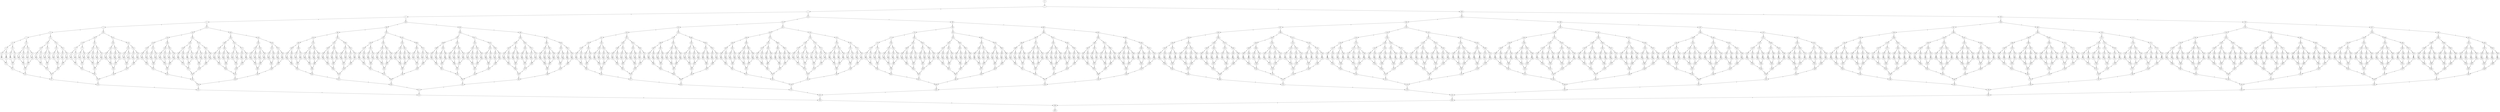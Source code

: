digraph G {
0;1;2;3;4;5;6;7;8;9;10;11;12;13;14;15;16;17;18;19;20;21;22;23;24;25;26;27;28;29;30;31;32;33;34;35;36;37;38;39;40;41;42;43;44;45;46;47;48;49;50;51;52;53;54;55;56;57;58;59;60;61;62;63;64;65;66;67;68;69;70;71;72;73;74;75;76;77;78;79;80;81;82;83;84;85;86;87;88;89;90;91;92;93;94;95;96;97;98;99;100;101;102;103;104;105;106;107;108;109;110;111;112;113;114;115;116;117;118;119;120;121;122;123;124;125;126;127;128;129;130;131;132;133;134;135;136;137;138;139;140;141;142;143;144;145;146;147;148;149;150;151;152;153;154;155;156;157;158;159;160;161;162;163;164;165;166;167;168;169;170;171;172;173;174;175;176;177;178;179;180;181;182;183;184;185;186;187;188;189;190;191;192;193;194;195;196;197;198;199;200;201;202;203;204;205;206;207;208;209;210;211;212;213;214;215;216;217;218;219;220;221;222;223;224;225;226;227;228;229;230;231;232;233;234;235;236;237;238;239;240;241;242;243;244;245;246;247;248;249;250;251;252;253;254;255;256;257;258;259;260;261;262;263;264;265;266;267;268;269;270;271;272;273;274;275;276;277;278;279;280;281;282;283;284;285;286;287;288;289;290;291;292;293;294;295;296;297;298;299;300;301;302;303;304;305;306;307;308;309;310;311;312;313;314;315;316;317;318;319;320;321;322;323;324;325;326;327;328;329;330;331;332;333;334;335;336;337;338;339;340;341;342;343;344;345;346;347;348;349;350;351;352;353;354;355;356;357;358;359;360;361;362;363;364;365;366;367;368;369;370;371;372;373;374;375;376;377;378;379;380;381;382;383;384;385;386;387;388;389;390;391;392;393;394;395;396;397;398;399;400;401;402;403;404;405;406;407;408;409;410;411;412;413;414;415;416;417;418;419;420;421;422;423;424;425;426;427;428;429;430;431;432;433;434;435;436;437;438;439;440;441;442;443;444;445;446;447;448;449;450;451;452;453;454;455;456;457;458;459;460;461;462;463;464;465;466;467;468;469;470;471;472;473;474;475;476;477;478;479;480;481;482;483;484;485;486;487;488;489;490;491;492;493;494;495;496;497;498;499;500;501;502;503;504;505;506;507;508;509;510;511;512;513;514;515;516;517;518;519;520;521;522;523;524;525;526;527;528;529;530;531;532;533;534;535;536;537;538;539;540;541;542;543;544;545;546;547;548;549;550;551;552;553;554;555;556;557;558;559;560;561;562;563;564;565;566;567;568;569;570;571;572;573;574;575;576;577;578;579;580;581;582;583;584;585;586;587;588;589;590;591;592;593;594;595;596;597;598;599;600;601;602;603;604;605;606;607;608;609;610;611;612;613;614;615;616;617;618;619;620;621;622;623;624;625;626;627;628;629;630;631;632;633;634;635;636;637;638;639;640;641;642;643;644;645;646;647;648;649;650;651;652;653;654;655;656;657;658;659;660;661;662;663;664;665;666;667;668;669;670;671;672;673;674;675;676;677;678;679;680;681;682;683;684;685;686;687;688;689;690;691;692;693;694;695;696;697;698;699;700;701;702;703;704;705;706;707;708;709;710;711;712;713;714;715;716;717;718;719;720;721;722;723;724;725;726;727;728;729;730;731;732;733;734;735;736;737;738;739;740;741;742;743;744;745;746;747;748;749;750;751;752;753;754;755;756;757;758;759;760;761;762;763;764;765;766;767;768;769;770;771;772;773;774;775;776;777;778;779;780;781;782;783;784;785;786;787;788;789;790;791;792;793;794;795;796;797;798;799;800;801;802;803;804;805;806;807;808;809;810;811;812;813;814;815;816;817;818;819;820;821;822;823;824;825;826;827;828;829;830;831;832;833;834;835;836;837;838;839;840;841;842;843;844;845;846;847;848;849;850;851;852;853;854;855;856;857;858;859;860;861;862;863;864;865;866;867;868;869;870;871;872;873;874;875;876;877;878;879;880;881;882;883;884;885;886;887;888;889;890;891;892;893;894;895;896;897;898;899;900;901;902;903;904;905;906;907;908;909;910;911;912;913;914;915;916;917;918;919;920;921;922;923;924;925;926;927;928;929;930;931;932;933;934;935;936;937;938;939;940;941;942;943;944;945;946;947;948;949;950;951;952;953;954;955;956;957;958;959;960;961;962;963;964;965;966;967;968;969;970;971;972;973;974;975;976;977;978;979;980;981;982;983;984;985;986;987;988;989;990;991;992;993;994;995;996;997;998;999;1000;1001;1002;1003;1004;1005;1006;1007;1008;1009;1010;1011;1012;1013;1014;1015;1016;1017;1018;1019;1020;1021;1022;1023;1024;1025;1026;1027;1028;1029;1030;1031;1032;1033;1034;1035;1036;1037;1038;1039;1040;1041;1042;1043;1044;1045;1046;1047;1048;1049;1050;1051;1052;1053;1054;1055;1056;1057;1058;1059;1060;1061;1062;1063;1064;1065;1066;1067;1068;1069;1070;1071;1072;1073;1074;1075;1076;1077;1078;1079;1080;1081;1082;1083;1084;1085;1086;1087;1088;1089;1090;1091;1092;1093;1094;1095;1096;1097;1098;1099;1100;1101;1102;1103;1104;1105;1106;1107;1108;1109;1110;1111;1112;1113;1114;1115;1116;1117;1118;1119;1120;1121;1122;1123;1124;1125;1126;1127;1128;1129;1130;1131;1132;1133;1134;1135;1136;1137;1138;1139;1140;1141;1142;1143;1144;1145;1146;1147;1148;1149;1150;1151;1152;1153;1154;1155;1156;1157;1158;1159;1160;1161;1162;1163;1164;1165;1166;1167;1168;1169;1170;1171;1172;1173;1174;1175;1176;1177;1178;1179;1180;1181;1182;1183;1184;1185;1186;1187;1188;1189;1190;1191;1192;1193;1194;1195;1196;1197;1198;1199;1200;1201;1202;1203;1204;1205;1206;1207;1208;1209;1210;1211;1212;1213;1214;1215;1216;1217;1218;1219;1220;1221;1222;1223;1224;1225;1226;1227;1228;1229;1230;1231;1232;1233;1234;1235;1236;1237;1238;1239;1240;1241;1242;1243;1244;1245;1246;1247;1248;1249;1250;1251;1252;1253;1254;1255;1256;1257;1258;1259;1260;1261;1262;1263;1264;1265;1266;1267;1268;1269;1270;1271;1272;1273;1274;1275;1276;1277;1278;1279;1280;1281;1282;1283;1284;1285;1286;1287;1288;1289;1290;1291;1292;1293;1294;1295;1296;1297;1298;1299;1300;1301;1302;1303;1304;1305;1306;1307;1308;1309;1310;1311;1312;1313;1314;1315;1316;1317;1318;1319;1320;1321;1322;1323;1324;1325;1326;1327;1328;1329;1330;1331;1332;1333;1334;1335;1336;1337;1338;1339;1340;1341;1342;1343;1344;1345;1346;1347;1348;1349;1350;1351;1352;1353;1354;1355;1356;1357;1358;1359;1360;1361;1362;1363;1364;1365;1366;1367;1368;1369;1370;1371;1372;1373;1374;1375;1376;1377;1378;1379;1380;1381;1382;1383;1384;1385;1386;1387;1388;1389;1390;1391;1392;1393;1394;1395;1396;1397;1398;1399;1400;1401;1402;1403;1404;1405;1406;1407;1408;1409;1410;1411;1412;1413;1414;1415;1416;1417;1418;1419;1420;1421;1422;1423;1424;1425;1426;1427;1428;1429;1430;1431;1432;1433;1434;1435;1436;1437;1438;1439;1440;1441;1442;1443;1444;1445;1446;1447;1448;1449;1450;1451;1452;1453;1454;1455;1456;1457;1458;1459;1460;1461;1462;1463;1464;1465;1466;1467;1468;1469;1470;1471;1472;1473;1474;1475;1476;1477;1478;1479;1480;1481;1482;1483;1484;1485;1486;1487;1488;1489;1490;1491;1492;1493;1494;1495;1496;1497;1498;1499;1500;1501;1502;1503;1504;1505;1506;1507;1508;1509;1510;1511;1512;1513;1514;1515;1516;1517;1518;1519;1520;1521;1522;1523;1524;1525;1526;1527;1528;1529;1530;1531;1532;1533;1534;1535;1536;1537;1538;1539;1540;1541;1542;1543;1544;1545;1546;1547;1548;1549;1550;1551;1552;1553;1554;1555;1556;1557;1558;1559;1560;1561;1562;1563;1564;1565;1566;1567;1568;1569;1570;1571;1572;1573;1574;1575;1576;1577;1578;1579;1580;1581;1582;1583;1584;1585;1586;1587;1588;1589;1590;1591;1592;1593;1594;1595;1596;1597;1598;1599;1600;1601;1602;1603;1604;1605;1606;1607;1608;1609;1610;1611;1612;1613;1614;1615;1616;1617;1618;1619;1620;1621;1622;1623;1624;1625;1626;1627;1628;1629;1630;1631;1632;1633;1634;1635;1636;1637;1638;1639;1640;1641;1642;1643;1644;1645;1646;1647;1648;1649;1650;1651;1652;1653;1654;1655;1656;1657;1658;1659;1660;1661;1662;1663;1664;1665;1666;1667;1668;1669;1670;1671;1672;1673;1674;1675;1676;1677;1678;1679;1680;1681;1682;1683;1684;1685;1686;1687;1688;1689;1690;1691;1692;1693;1694;1695;1696;1697;1698;1699;1700;1701;1702;1703;1704;1705;1706;1707;1708;1709;1710;1711;1712;1713;1714;1715;1716;1717;1718;1719;1720;1721;1722;1723;1724;1725;1726;1727;1728;1729;1730;1731;1732;1733;1734;1735;1736;1737;1738;1739;1740;1741;1742;1743;1744;1745;1746;1747;1748;1749;1750;1751;1752;1753;1754;1755;1756;1757;1758;1759;1760;1761;1762;1763;1764;1765;1766;1767;1768;1769;1770;1771;1772;1773;1774;1775;1776;1777;1778;1779;1780;1781;1782;1783;1784;1785;1786;1787;1788;1789;1790;1791;1792;1793;1794;1795;1796;1797;1798;1799;1800;1801;1802;1803;1804;1805;1806;1807;1808;1809;1810;1811;1812;1813;1814;1815;1816;1817;1818;1819;1820;1821;1822;1823;1824;1825;1826;1827;1828;1829;1830;1831;1832;1833;1834;1835;1836;1837;1838;1839;1840;1841;1842;1843;1844;1845;1846;1847;1848;1849;1850;1851;1852;1853;1854;1855;1856;1857;1858;1859;1860;1861;1862;1863;1864;1865;1866;1867;1868;1869;1870;1871;1872;1873;1874;1875;1876;1877;1878;1879;1880;1881;1882;1883;1884;1885;1886;1887;1888;1889;1890;1891;1892;1893;1894;1895;1896;1897;1898;1899;1900;1901;1902;1903;1904;1905;1906;1907;1908;1909;1910;1911;1912;1913;1914;1915;1916;1917;1918;1919;1920;1921;1922;1923;1924;1925;1926;1927;1928;1929;1930;1931;1932;1933;1934;1935;1936;1937;1938;1939;1940;1941;1942;1943;1944;1945;1946;1947;1948;1949;1950;1951;1952;1953;1954;1955;1956;1957;1958;1959;1960;1961;1962;1963;1964;1965;1966;1967;1968;1969;1970;1971;1972;1973;1974;1975;1976;1977;1978;1979;1980;1981;1982;1983;1984;1985;1986;1987;1988;1989;1990;1991;1992;1993;1994;1995;1996;1997;1998;1999;2000;2001;2002;2003;2004;2005;2006;2007;2008;2009;2010;2011;2012;2013;2014;2015;2016;2017;2018;2019;2020;2021;2022;2023;2024;2025;2026;2027;2028;2029;2030;2031;2032;2033;2034;2035;2036;2037;2038;2039;2040;2041;2042;2043;2044;2045;2046;2047;
0 -> 1 [label="'"];
1 -> 2 [label="x"];
1 -> 1024 [label="y"];
1023 -> 2046 [label="x"];
2045 -> 2046 [label="y"];
2 -> 3 [label="x"];
2 -> 513 [label="y"];
512 -> 1023 [label="x"];
1022 -> 1023 [label="y"];
3 -> 4 [label="x"];
3 -> 258 [label="y"];
257 -> 512 [label="x"];
511 -> 512 [label="y"];
4 -> 5 [label="x"];
4 -> 131 [label="y"];
130 -> 257 [label="x"];
256 -> 257 [label="y"];
5 -> 6 [label="x"];
5 -> 68 [label="y"];
67 -> 130 [label="x"];
129 -> 130 [label="y"];
6 -> 7 [label="x"];
6 -> 37 [label="y"];
36 -> 67 [label="x"];
66 -> 67 [label="y"];
7 -> 8 [label="x"];
7 -> 22 [label="y"];
21 -> 36 [label="x"];
35 -> 36 [label="y"];
8 -> 9 [label="x"];
8 -> 15 [label="y"];
14 -> 21 [label="x"];
20 -> 21 [label="y"];
9 -> 10 [label="x"];
9 -> 12 [label="y"];
11 -> 14 [label="x"];
13 -> 14 [label="y"];
10 -> 11 [label="x"];
10 -> 11 [label="y"];
12 -> 13 [label="x"];
12 -> 13 [label="y"];
15 -> 16 [label="x"];
15 -> 18 [label="y"];
17 -> 20 [label="x"];
19 -> 20 [label="y"];
16 -> 17 [label="x"];
16 -> 17 [label="y"];
18 -> 19 [label="x"];
18 -> 19 [label="y"];
22 -> 23 [label="x"];
22 -> 29 [label="y"];
28 -> 35 [label="x"];
34 -> 35 [label="y"];
23 -> 24 [label="x"];
23 -> 26 [label="y"];
25 -> 28 [label="x"];
27 -> 28 [label="y"];
24 -> 25 [label="x"];
24 -> 25 [label="y"];
26 -> 27 [label="x"];
26 -> 27 [label="y"];
29 -> 30 [label="x"];
29 -> 32 [label="y"];
31 -> 34 [label="x"];
33 -> 34 [label="y"];
30 -> 31 [label="x"];
30 -> 31 [label="y"];
32 -> 33 [label="x"];
32 -> 33 [label="y"];
37 -> 38 [label="x"];
37 -> 52 [label="y"];
51 -> 66 [label="x"];
65 -> 66 [label="y"];
38 -> 39 [label="x"];
38 -> 45 [label="y"];
44 -> 51 [label="x"];
50 -> 51 [label="y"];
39 -> 40 [label="x"];
39 -> 42 [label="y"];
41 -> 44 [label="x"];
43 -> 44 [label="y"];
40 -> 41 [label="x"];
40 -> 41 [label="y"];
42 -> 43 [label="x"];
42 -> 43 [label="y"];
45 -> 46 [label="x"];
45 -> 48 [label="y"];
47 -> 50 [label="x"];
49 -> 50 [label="y"];
46 -> 47 [label="x"];
46 -> 47 [label="y"];
48 -> 49 [label="x"];
48 -> 49 [label="y"];
52 -> 53 [label="x"];
52 -> 59 [label="y"];
58 -> 65 [label="x"];
64 -> 65 [label="y"];
53 -> 54 [label="x"];
53 -> 56 [label="y"];
55 -> 58 [label="x"];
57 -> 58 [label="y"];
54 -> 55 [label="x"];
54 -> 55 [label="y"];
56 -> 57 [label="x"];
56 -> 57 [label="y"];
59 -> 60 [label="x"];
59 -> 62 [label="y"];
61 -> 64 [label="x"];
63 -> 64 [label="y"];
60 -> 61 [label="x"];
60 -> 61 [label="y"];
62 -> 63 [label="x"];
62 -> 63 [label="y"];
68 -> 69 [label="x"];
68 -> 99 [label="y"];
98 -> 129 [label="x"];
128 -> 129 [label="y"];
69 -> 70 [label="x"];
69 -> 84 [label="y"];
83 -> 98 [label="x"];
97 -> 98 [label="y"];
70 -> 71 [label="x"];
70 -> 77 [label="y"];
76 -> 83 [label="x"];
82 -> 83 [label="y"];
71 -> 72 [label="x"];
71 -> 74 [label="y"];
73 -> 76 [label="x"];
75 -> 76 [label="y"];
72 -> 73 [label="x"];
72 -> 73 [label="y"];
74 -> 75 [label="x"];
74 -> 75 [label="y"];
77 -> 78 [label="x"];
77 -> 80 [label="y"];
79 -> 82 [label="x"];
81 -> 82 [label="y"];
78 -> 79 [label="x"];
78 -> 79 [label="y"];
80 -> 81 [label="x"];
80 -> 81 [label="y"];
84 -> 85 [label="x"];
84 -> 91 [label="y"];
90 -> 97 [label="x"];
96 -> 97 [label="y"];
85 -> 86 [label="x"];
85 -> 88 [label="y"];
87 -> 90 [label="x"];
89 -> 90 [label="y"];
86 -> 87 [label="x"];
86 -> 87 [label="y"];
88 -> 89 [label="x"];
88 -> 89 [label="y"];
91 -> 92 [label="x"];
91 -> 94 [label="y"];
93 -> 96 [label="x"];
95 -> 96 [label="y"];
92 -> 93 [label="x"];
92 -> 93 [label="y"];
94 -> 95 [label="x"];
94 -> 95 [label="y"];
99 -> 100 [label="x"];
99 -> 114 [label="y"];
113 -> 128 [label="x"];
127 -> 128 [label="y"];
100 -> 101 [label="x"];
100 -> 107 [label="y"];
106 -> 113 [label="x"];
112 -> 113 [label="y"];
101 -> 102 [label="x"];
101 -> 104 [label="y"];
103 -> 106 [label="x"];
105 -> 106 [label="y"];
102 -> 103 [label="x"];
102 -> 103 [label="y"];
104 -> 105 [label="x"];
104 -> 105 [label="y"];
107 -> 108 [label="x"];
107 -> 110 [label="y"];
109 -> 112 [label="x"];
111 -> 112 [label="y"];
108 -> 109 [label="x"];
108 -> 109 [label="y"];
110 -> 111 [label="x"];
110 -> 111 [label="y"];
114 -> 115 [label="x"];
114 -> 121 [label="y"];
120 -> 127 [label="x"];
126 -> 127 [label="y"];
115 -> 116 [label="x"];
115 -> 118 [label="y"];
117 -> 120 [label="x"];
119 -> 120 [label="y"];
116 -> 117 [label="x"];
116 -> 117 [label="y"];
118 -> 119 [label="x"];
118 -> 119 [label="y"];
121 -> 122 [label="x"];
121 -> 124 [label="y"];
123 -> 126 [label="x"];
125 -> 126 [label="y"];
122 -> 123 [label="x"];
122 -> 123 [label="y"];
124 -> 125 [label="x"];
124 -> 125 [label="y"];
131 -> 132 [label="x"];
131 -> 194 [label="y"];
193 -> 256 [label="x"];
255 -> 256 [label="y"];
132 -> 133 [label="x"];
132 -> 163 [label="y"];
162 -> 193 [label="x"];
192 -> 193 [label="y"];
133 -> 134 [label="x"];
133 -> 148 [label="y"];
147 -> 162 [label="x"];
161 -> 162 [label="y"];
134 -> 135 [label="x"];
134 -> 141 [label="y"];
140 -> 147 [label="x"];
146 -> 147 [label="y"];
135 -> 136 [label="x"];
135 -> 138 [label="y"];
137 -> 140 [label="x"];
139 -> 140 [label="y"];
136 -> 137 [label="x"];
136 -> 137 [label="y"];
138 -> 139 [label="x"];
138 -> 139 [label="y"];
141 -> 142 [label="x"];
141 -> 144 [label="y"];
143 -> 146 [label="x"];
145 -> 146 [label="y"];
142 -> 143 [label="x"];
142 -> 143 [label="y"];
144 -> 145 [label="x"];
144 -> 145 [label="y"];
148 -> 149 [label="x"];
148 -> 155 [label="y"];
154 -> 161 [label="x"];
160 -> 161 [label="y"];
149 -> 150 [label="x"];
149 -> 152 [label="y"];
151 -> 154 [label="x"];
153 -> 154 [label="y"];
150 -> 151 [label="x"];
150 -> 151 [label="y"];
152 -> 153 [label="x"];
152 -> 153 [label="y"];
155 -> 156 [label="x"];
155 -> 158 [label="y"];
157 -> 160 [label="x"];
159 -> 160 [label="y"];
156 -> 157 [label="x"];
156 -> 157 [label="y"];
158 -> 159 [label="x"];
158 -> 159 [label="y"];
163 -> 164 [label="x"];
163 -> 178 [label="y"];
177 -> 192 [label="x"];
191 -> 192 [label="y"];
164 -> 165 [label="x"];
164 -> 171 [label="y"];
170 -> 177 [label="x"];
176 -> 177 [label="y"];
165 -> 166 [label="x"];
165 -> 168 [label="y"];
167 -> 170 [label="x"];
169 -> 170 [label="y"];
166 -> 167 [label="x"];
166 -> 167 [label="y"];
168 -> 169 [label="x"];
168 -> 169 [label="y"];
171 -> 172 [label="x"];
171 -> 174 [label="y"];
173 -> 176 [label="x"];
175 -> 176 [label="y"];
172 -> 173 [label="x"];
172 -> 173 [label="y"];
174 -> 175 [label="x"];
174 -> 175 [label="y"];
178 -> 179 [label="x"];
178 -> 185 [label="y"];
184 -> 191 [label="x"];
190 -> 191 [label="y"];
179 -> 180 [label="x"];
179 -> 182 [label="y"];
181 -> 184 [label="x"];
183 -> 184 [label="y"];
180 -> 181 [label="x"];
180 -> 181 [label="y"];
182 -> 183 [label="x"];
182 -> 183 [label="y"];
185 -> 186 [label="x"];
185 -> 188 [label="y"];
187 -> 190 [label="x"];
189 -> 190 [label="y"];
186 -> 187 [label="x"];
186 -> 187 [label="y"];
188 -> 189 [label="x"];
188 -> 189 [label="y"];
194 -> 195 [label="x"];
194 -> 225 [label="y"];
224 -> 255 [label="x"];
254 -> 255 [label="y"];
195 -> 196 [label="x"];
195 -> 210 [label="y"];
209 -> 224 [label="x"];
223 -> 224 [label="y"];
196 -> 197 [label="x"];
196 -> 203 [label="y"];
202 -> 209 [label="x"];
208 -> 209 [label="y"];
197 -> 198 [label="x"];
197 -> 200 [label="y"];
199 -> 202 [label="x"];
201 -> 202 [label="y"];
198 -> 199 [label="x"];
198 -> 199 [label="y"];
200 -> 201 [label="x"];
200 -> 201 [label="y"];
203 -> 204 [label="x"];
203 -> 206 [label="y"];
205 -> 208 [label="x"];
207 -> 208 [label="y"];
204 -> 205 [label="x"];
204 -> 205 [label="y"];
206 -> 207 [label="x"];
206 -> 207 [label="y"];
210 -> 211 [label="x"];
210 -> 217 [label="y"];
216 -> 223 [label="x"];
222 -> 223 [label="y"];
211 -> 212 [label="x"];
211 -> 214 [label="y"];
213 -> 216 [label="x"];
215 -> 216 [label="y"];
212 -> 213 [label="x"];
212 -> 213 [label="y"];
214 -> 215 [label="x"];
214 -> 215 [label="y"];
217 -> 218 [label="x"];
217 -> 220 [label="y"];
219 -> 222 [label="x"];
221 -> 222 [label="y"];
218 -> 219 [label="x"];
218 -> 219 [label="y"];
220 -> 221 [label="x"];
220 -> 221 [label="y"];
225 -> 226 [label="x"];
225 -> 240 [label="y"];
239 -> 254 [label="x"];
253 -> 254 [label="y"];
226 -> 227 [label="x"];
226 -> 233 [label="y"];
232 -> 239 [label="x"];
238 -> 239 [label="y"];
227 -> 228 [label="x"];
227 -> 230 [label="y"];
229 -> 232 [label="x"];
231 -> 232 [label="y"];
228 -> 229 [label="x"];
228 -> 229 [label="y"];
230 -> 231 [label="x"];
230 -> 231 [label="y"];
233 -> 234 [label="x"];
233 -> 236 [label="y"];
235 -> 238 [label="x"];
237 -> 238 [label="y"];
234 -> 235 [label="x"];
234 -> 235 [label="y"];
236 -> 237 [label="x"];
236 -> 237 [label="y"];
240 -> 241 [label="x"];
240 -> 247 [label="y"];
246 -> 253 [label="x"];
252 -> 253 [label="y"];
241 -> 242 [label="x"];
241 -> 244 [label="y"];
243 -> 246 [label="x"];
245 -> 246 [label="y"];
242 -> 243 [label="x"];
242 -> 243 [label="y"];
244 -> 245 [label="x"];
244 -> 245 [label="y"];
247 -> 248 [label="x"];
247 -> 250 [label="y"];
249 -> 252 [label="x"];
251 -> 252 [label="y"];
248 -> 249 [label="x"];
248 -> 249 [label="y"];
250 -> 251 [label="x"];
250 -> 251 [label="y"];
258 -> 259 [label="x"];
258 -> 385 [label="y"];
384 -> 511 [label="x"];
510 -> 511 [label="y"];
259 -> 260 [label="x"];
259 -> 322 [label="y"];
321 -> 384 [label="x"];
383 -> 384 [label="y"];
260 -> 261 [label="x"];
260 -> 291 [label="y"];
290 -> 321 [label="x"];
320 -> 321 [label="y"];
261 -> 262 [label="x"];
261 -> 276 [label="y"];
275 -> 290 [label="x"];
289 -> 290 [label="y"];
262 -> 263 [label="x"];
262 -> 269 [label="y"];
268 -> 275 [label="x"];
274 -> 275 [label="y"];
263 -> 264 [label="x"];
263 -> 266 [label="y"];
265 -> 268 [label="x"];
267 -> 268 [label="y"];
264 -> 265 [label="x"];
264 -> 265 [label="y"];
266 -> 267 [label="x"];
266 -> 267 [label="y"];
269 -> 270 [label="x"];
269 -> 272 [label="y"];
271 -> 274 [label="x"];
273 -> 274 [label="y"];
270 -> 271 [label="x"];
270 -> 271 [label="y"];
272 -> 273 [label="x"];
272 -> 273 [label="y"];
276 -> 277 [label="x"];
276 -> 283 [label="y"];
282 -> 289 [label="x"];
288 -> 289 [label="y"];
277 -> 278 [label="x"];
277 -> 280 [label="y"];
279 -> 282 [label="x"];
281 -> 282 [label="y"];
278 -> 279 [label="x"];
278 -> 279 [label="y"];
280 -> 281 [label="x"];
280 -> 281 [label="y"];
283 -> 284 [label="x"];
283 -> 286 [label="y"];
285 -> 288 [label="x"];
287 -> 288 [label="y"];
284 -> 285 [label="x"];
284 -> 285 [label="y"];
286 -> 287 [label="x"];
286 -> 287 [label="y"];
291 -> 292 [label="x"];
291 -> 306 [label="y"];
305 -> 320 [label="x"];
319 -> 320 [label="y"];
292 -> 293 [label="x"];
292 -> 299 [label="y"];
298 -> 305 [label="x"];
304 -> 305 [label="y"];
293 -> 294 [label="x"];
293 -> 296 [label="y"];
295 -> 298 [label="x"];
297 -> 298 [label="y"];
294 -> 295 [label="x"];
294 -> 295 [label="y"];
296 -> 297 [label="x"];
296 -> 297 [label="y"];
299 -> 300 [label="x"];
299 -> 302 [label="y"];
301 -> 304 [label="x"];
303 -> 304 [label="y"];
300 -> 301 [label="x"];
300 -> 301 [label="y"];
302 -> 303 [label="x"];
302 -> 303 [label="y"];
306 -> 307 [label="x"];
306 -> 313 [label="y"];
312 -> 319 [label="x"];
318 -> 319 [label="y"];
307 -> 308 [label="x"];
307 -> 310 [label="y"];
309 -> 312 [label="x"];
311 -> 312 [label="y"];
308 -> 309 [label="x"];
308 -> 309 [label="y"];
310 -> 311 [label="x"];
310 -> 311 [label="y"];
313 -> 314 [label="x"];
313 -> 316 [label="y"];
315 -> 318 [label="x"];
317 -> 318 [label="y"];
314 -> 315 [label="x"];
314 -> 315 [label="y"];
316 -> 317 [label="x"];
316 -> 317 [label="y"];
322 -> 323 [label="x"];
322 -> 353 [label="y"];
352 -> 383 [label="x"];
382 -> 383 [label="y"];
323 -> 324 [label="x"];
323 -> 338 [label="y"];
337 -> 352 [label="x"];
351 -> 352 [label="y"];
324 -> 325 [label="x"];
324 -> 331 [label="y"];
330 -> 337 [label="x"];
336 -> 337 [label="y"];
325 -> 326 [label="x"];
325 -> 328 [label="y"];
327 -> 330 [label="x"];
329 -> 330 [label="y"];
326 -> 327 [label="x"];
326 -> 327 [label="y"];
328 -> 329 [label="x"];
328 -> 329 [label="y"];
331 -> 332 [label="x"];
331 -> 334 [label="y"];
333 -> 336 [label="x"];
335 -> 336 [label="y"];
332 -> 333 [label="x"];
332 -> 333 [label="y"];
334 -> 335 [label="x"];
334 -> 335 [label="y"];
338 -> 339 [label="x"];
338 -> 345 [label="y"];
344 -> 351 [label="x"];
350 -> 351 [label="y"];
339 -> 340 [label="x"];
339 -> 342 [label="y"];
341 -> 344 [label="x"];
343 -> 344 [label="y"];
340 -> 341 [label="x"];
340 -> 341 [label="y"];
342 -> 343 [label="x"];
342 -> 343 [label="y"];
345 -> 346 [label="x"];
345 -> 348 [label="y"];
347 -> 350 [label="x"];
349 -> 350 [label="y"];
346 -> 347 [label="x"];
346 -> 347 [label="y"];
348 -> 349 [label="x"];
348 -> 349 [label="y"];
353 -> 354 [label="x"];
353 -> 368 [label="y"];
367 -> 382 [label="x"];
381 -> 382 [label="y"];
354 -> 355 [label="x"];
354 -> 361 [label="y"];
360 -> 367 [label="x"];
366 -> 367 [label="y"];
355 -> 356 [label="x"];
355 -> 358 [label="y"];
357 -> 360 [label="x"];
359 -> 360 [label="y"];
356 -> 357 [label="x"];
356 -> 357 [label="y"];
358 -> 359 [label="x"];
358 -> 359 [label="y"];
361 -> 362 [label="x"];
361 -> 364 [label="y"];
363 -> 366 [label="x"];
365 -> 366 [label="y"];
362 -> 363 [label="x"];
362 -> 363 [label="y"];
364 -> 365 [label="x"];
364 -> 365 [label="y"];
368 -> 369 [label="x"];
368 -> 375 [label="y"];
374 -> 381 [label="x"];
380 -> 381 [label="y"];
369 -> 370 [label="x"];
369 -> 372 [label="y"];
371 -> 374 [label="x"];
373 -> 374 [label="y"];
370 -> 371 [label="x"];
370 -> 371 [label="y"];
372 -> 373 [label="x"];
372 -> 373 [label="y"];
375 -> 376 [label="x"];
375 -> 378 [label="y"];
377 -> 380 [label="x"];
379 -> 380 [label="y"];
376 -> 377 [label="x"];
376 -> 377 [label="y"];
378 -> 379 [label="x"];
378 -> 379 [label="y"];
385 -> 386 [label="x"];
385 -> 448 [label="y"];
447 -> 510 [label="x"];
509 -> 510 [label="y"];
386 -> 387 [label="x"];
386 -> 417 [label="y"];
416 -> 447 [label="x"];
446 -> 447 [label="y"];
387 -> 388 [label="x"];
387 -> 402 [label="y"];
401 -> 416 [label="x"];
415 -> 416 [label="y"];
388 -> 389 [label="x"];
388 -> 395 [label="y"];
394 -> 401 [label="x"];
400 -> 401 [label="y"];
389 -> 390 [label="x"];
389 -> 392 [label="y"];
391 -> 394 [label="x"];
393 -> 394 [label="y"];
390 -> 391 [label="x"];
390 -> 391 [label="y"];
392 -> 393 [label="x"];
392 -> 393 [label="y"];
395 -> 396 [label="x"];
395 -> 398 [label="y"];
397 -> 400 [label="x"];
399 -> 400 [label="y"];
396 -> 397 [label="x"];
396 -> 397 [label="y"];
398 -> 399 [label="x"];
398 -> 399 [label="y"];
402 -> 403 [label="x"];
402 -> 409 [label="y"];
408 -> 415 [label="x"];
414 -> 415 [label="y"];
403 -> 404 [label="x"];
403 -> 406 [label="y"];
405 -> 408 [label="x"];
407 -> 408 [label="y"];
404 -> 405 [label="x"];
404 -> 405 [label="y"];
406 -> 407 [label="x"];
406 -> 407 [label="y"];
409 -> 410 [label="x"];
409 -> 412 [label="y"];
411 -> 414 [label="x"];
413 -> 414 [label="y"];
410 -> 411 [label="x"];
410 -> 411 [label="y"];
412 -> 413 [label="x"];
412 -> 413 [label="y"];
417 -> 418 [label="x"];
417 -> 432 [label="y"];
431 -> 446 [label="x"];
445 -> 446 [label="y"];
418 -> 419 [label="x"];
418 -> 425 [label="y"];
424 -> 431 [label="x"];
430 -> 431 [label="y"];
419 -> 420 [label="x"];
419 -> 422 [label="y"];
421 -> 424 [label="x"];
423 -> 424 [label="y"];
420 -> 421 [label="x"];
420 -> 421 [label="y"];
422 -> 423 [label="x"];
422 -> 423 [label="y"];
425 -> 426 [label="x"];
425 -> 428 [label="y"];
427 -> 430 [label="x"];
429 -> 430 [label="y"];
426 -> 427 [label="x"];
426 -> 427 [label="y"];
428 -> 429 [label="x"];
428 -> 429 [label="y"];
432 -> 433 [label="x"];
432 -> 439 [label="y"];
438 -> 445 [label="x"];
444 -> 445 [label="y"];
433 -> 434 [label="x"];
433 -> 436 [label="y"];
435 -> 438 [label="x"];
437 -> 438 [label="y"];
434 -> 435 [label="x"];
434 -> 435 [label="y"];
436 -> 437 [label="x"];
436 -> 437 [label="y"];
439 -> 440 [label="x"];
439 -> 442 [label="y"];
441 -> 444 [label="x"];
443 -> 444 [label="y"];
440 -> 441 [label="x"];
440 -> 441 [label="y"];
442 -> 443 [label="x"];
442 -> 443 [label="y"];
448 -> 449 [label="x"];
448 -> 479 [label="y"];
478 -> 509 [label="x"];
508 -> 509 [label="y"];
449 -> 450 [label="x"];
449 -> 464 [label="y"];
463 -> 478 [label="x"];
477 -> 478 [label="y"];
450 -> 451 [label="x"];
450 -> 457 [label="y"];
456 -> 463 [label="x"];
462 -> 463 [label="y"];
451 -> 452 [label="x"];
451 -> 454 [label="y"];
453 -> 456 [label="x"];
455 -> 456 [label="y"];
452 -> 453 [label="x"];
452 -> 453 [label="y"];
454 -> 455 [label="x"];
454 -> 455 [label="y"];
457 -> 458 [label="x"];
457 -> 460 [label="y"];
459 -> 462 [label="x"];
461 -> 462 [label="y"];
458 -> 459 [label="x"];
458 -> 459 [label="y"];
460 -> 461 [label="x"];
460 -> 461 [label="y"];
464 -> 465 [label="x"];
464 -> 471 [label="y"];
470 -> 477 [label="x"];
476 -> 477 [label="y"];
465 -> 466 [label="x"];
465 -> 468 [label="y"];
467 -> 470 [label="x"];
469 -> 470 [label="y"];
466 -> 467 [label="x"];
466 -> 467 [label="y"];
468 -> 469 [label="x"];
468 -> 469 [label="y"];
471 -> 472 [label="x"];
471 -> 474 [label="y"];
473 -> 476 [label="x"];
475 -> 476 [label="y"];
472 -> 473 [label="x"];
472 -> 473 [label="y"];
474 -> 475 [label="x"];
474 -> 475 [label="y"];
479 -> 480 [label="x"];
479 -> 494 [label="y"];
493 -> 508 [label="x"];
507 -> 508 [label="y"];
480 -> 481 [label="x"];
480 -> 487 [label="y"];
486 -> 493 [label="x"];
492 -> 493 [label="y"];
481 -> 482 [label="x"];
481 -> 484 [label="y"];
483 -> 486 [label="x"];
485 -> 486 [label="y"];
482 -> 483 [label="x"];
482 -> 483 [label="y"];
484 -> 485 [label="x"];
484 -> 485 [label="y"];
487 -> 488 [label="x"];
487 -> 490 [label="y"];
489 -> 492 [label="x"];
491 -> 492 [label="y"];
488 -> 489 [label="x"];
488 -> 489 [label="y"];
490 -> 491 [label="x"];
490 -> 491 [label="y"];
494 -> 495 [label="x"];
494 -> 501 [label="y"];
500 -> 507 [label="x"];
506 -> 507 [label="y"];
495 -> 496 [label="x"];
495 -> 498 [label="y"];
497 -> 500 [label="x"];
499 -> 500 [label="y"];
496 -> 497 [label="x"];
496 -> 497 [label="y"];
498 -> 499 [label="x"];
498 -> 499 [label="y"];
501 -> 502 [label="x"];
501 -> 504 [label="y"];
503 -> 506 [label="x"];
505 -> 506 [label="y"];
502 -> 503 [label="x"];
502 -> 503 [label="y"];
504 -> 505 [label="x"];
504 -> 505 [label="y"];
513 -> 514 [label="x"];
513 -> 768 [label="y"];
767 -> 1022 [label="x"];
1021 -> 1022 [label="y"];
514 -> 515 [label="x"];
514 -> 641 [label="y"];
640 -> 767 [label="x"];
766 -> 767 [label="y"];
515 -> 516 [label="x"];
515 -> 578 [label="y"];
577 -> 640 [label="x"];
639 -> 640 [label="y"];
516 -> 517 [label="x"];
516 -> 547 [label="y"];
546 -> 577 [label="x"];
576 -> 577 [label="y"];
517 -> 518 [label="x"];
517 -> 532 [label="y"];
531 -> 546 [label="x"];
545 -> 546 [label="y"];
518 -> 519 [label="x"];
518 -> 525 [label="y"];
524 -> 531 [label="x"];
530 -> 531 [label="y"];
519 -> 520 [label="x"];
519 -> 522 [label="y"];
521 -> 524 [label="x"];
523 -> 524 [label="y"];
520 -> 521 [label="x"];
520 -> 521 [label="y"];
522 -> 523 [label="x"];
522 -> 523 [label="y"];
525 -> 526 [label="x"];
525 -> 528 [label="y"];
527 -> 530 [label="x"];
529 -> 530 [label="y"];
526 -> 527 [label="x"];
526 -> 527 [label="y"];
528 -> 529 [label="x"];
528 -> 529 [label="y"];
532 -> 533 [label="x"];
532 -> 539 [label="y"];
538 -> 545 [label="x"];
544 -> 545 [label="y"];
533 -> 534 [label="x"];
533 -> 536 [label="y"];
535 -> 538 [label="x"];
537 -> 538 [label="y"];
534 -> 535 [label="x"];
534 -> 535 [label="y"];
536 -> 537 [label="x"];
536 -> 537 [label="y"];
539 -> 540 [label="x"];
539 -> 542 [label="y"];
541 -> 544 [label="x"];
543 -> 544 [label="y"];
540 -> 541 [label="x"];
540 -> 541 [label="y"];
542 -> 543 [label="x"];
542 -> 543 [label="y"];
547 -> 548 [label="x"];
547 -> 562 [label="y"];
561 -> 576 [label="x"];
575 -> 576 [label="y"];
548 -> 549 [label="x"];
548 -> 555 [label="y"];
554 -> 561 [label="x"];
560 -> 561 [label="y"];
549 -> 550 [label="x"];
549 -> 552 [label="y"];
551 -> 554 [label="x"];
553 -> 554 [label="y"];
550 -> 551 [label="x"];
550 -> 551 [label="y"];
552 -> 553 [label="x"];
552 -> 553 [label="y"];
555 -> 556 [label="x"];
555 -> 558 [label="y"];
557 -> 560 [label="x"];
559 -> 560 [label="y"];
556 -> 557 [label="x"];
556 -> 557 [label="y"];
558 -> 559 [label="x"];
558 -> 559 [label="y"];
562 -> 563 [label="x"];
562 -> 569 [label="y"];
568 -> 575 [label="x"];
574 -> 575 [label="y"];
563 -> 564 [label="x"];
563 -> 566 [label="y"];
565 -> 568 [label="x"];
567 -> 568 [label="y"];
564 -> 565 [label="x"];
564 -> 565 [label="y"];
566 -> 567 [label="x"];
566 -> 567 [label="y"];
569 -> 570 [label="x"];
569 -> 572 [label="y"];
571 -> 574 [label="x"];
573 -> 574 [label="y"];
570 -> 571 [label="x"];
570 -> 571 [label="y"];
572 -> 573 [label="x"];
572 -> 573 [label="y"];
578 -> 579 [label="x"];
578 -> 609 [label="y"];
608 -> 639 [label="x"];
638 -> 639 [label="y"];
579 -> 580 [label="x"];
579 -> 594 [label="y"];
593 -> 608 [label="x"];
607 -> 608 [label="y"];
580 -> 581 [label="x"];
580 -> 587 [label="y"];
586 -> 593 [label="x"];
592 -> 593 [label="y"];
581 -> 582 [label="x"];
581 -> 584 [label="y"];
583 -> 586 [label="x"];
585 -> 586 [label="y"];
582 -> 583 [label="x"];
582 -> 583 [label="y"];
584 -> 585 [label="x"];
584 -> 585 [label="y"];
587 -> 588 [label="x"];
587 -> 590 [label="y"];
589 -> 592 [label="x"];
591 -> 592 [label="y"];
588 -> 589 [label="x"];
588 -> 589 [label="y"];
590 -> 591 [label="x"];
590 -> 591 [label="y"];
594 -> 595 [label="x"];
594 -> 601 [label="y"];
600 -> 607 [label="x"];
606 -> 607 [label="y"];
595 -> 596 [label="x"];
595 -> 598 [label="y"];
597 -> 600 [label="x"];
599 -> 600 [label="y"];
596 -> 597 [label="x"];
596 -> 597 [label="y"];
598 -> 599 [label="x"];
598 -> 599 [label="y"];
601 -> 602 [label="x"];
601 -> 604 [label="y"];
603 -> 606 [label="x"];
605 -> 606 [label="y"];
602 -> 603 [label="x"];
602 -> 603 [label="y"];
604 -> 605 [label="x"];
604 -> 605 [label="y"];
609 -> 610 [label="x"];
609 -> 624 [label="y"];
623 -> 638 [label="x"];
637 -> 638 [label="y"];
610 -> 611 [label="x"];
610 -> 617 [label="y"];
616 -> 623 [label="x"];
622 -> 623 [label="y"];
611 -> 612 [label="x"];
611 -> 614 [label="y"];
613 -> 616 [label="x"];
615 -> 616 [label="y"];
612 -> 613 [label="x"];
612 -> 613 [label="y"];
614 -> 615 [label="x"];
614 -> 615 [label="y"];
617 -> 618 [label="x"];
617 -> 620 [label="y"];
619 -> 622 [label="x"];
621 -> 622 [label="y"];
618 -> 619 [label="x"];
618 -> 619 [label="y"];
620 -> 621 [label="x"];
620 -> 621 [label="y"];
624 -> 625 [label="x"];
624 -> 631 [label="y"];
630 -> 637 [label="x"];
636 -> 637 [label="y"];
625 -> 626 [label="x"];
625 -> 628 [label="y"];
627 -> 630 [label="x"];
629 -> 630 [label="y"];
626 -> 627 [label="x"];
626 -> 627 [label="y"];
628 -> 629 [label="x"];
628 -> 629 [label="y"];
631 -> 632 [label="x"];
631 -> 634 [label="y"];
633 -> 636 [label="x"];
635 -> 636 [label="y"];
632 -> 633 [label="x"];
632 -> 633 [label="y"];
634 -> 635 [label="x"];
634 -> 635 [label="y"];
641 -> 642 [label="x"];
641 -> 704 [label="y"];
703 -> 766 [label="x"];
765 -> 766 [label="y"];
642 -> 643 [label="x"];
642 -> 673 [label="y"];
672 -> 703 [label="x"];
702 -> 703 [label="y"];
643 -> 644 [label="x"];
643 -> 658 [label="y"];
657 -> 672 [label="x"];
671 -> 672 [label="y"];
644 -> 645 [label="x"];
644 -> 651 [label="y"];
650 -> 657 [label="x"];
656 -> 657 [label="y"];
645 -> 646 [label="x"];
645 -> 648 [label="y"];
647 -> 650 [label="x"];
649 -> 650 [label="y"];
646 -> 647 [label="x"];
646 -> 647 [label="y"];
648 -> 649 [label="x"];
648 -> 649 [label="y"];
651 -> 652 [label="x"];
651 -> 654 [label="y"];
653 -> 656 [label="x"];
655 -> 656 [label="y"];
652 -> 653 [label="x"];
652 -> 653 [label="y"];
654 -> 655 [label="x"];
654 -> 655 [label="y"];
658 -> 659 [label="x"];
658 -> 665 [label="y"];
664 -> 671 [label="x"];
670 -> 671 [label="y"];
659 -> 660 [label="x"];
659 -> 662 [label="y"];
661 -> 664 [label="x"];
663 -> 664 [label="y"];
660 -> 661 [label="x"];
660 -> 661 [label="y"];
662 -> 663 [label="x"];
662 -> 663 [label="y"];
665 -> 666 [label="x"];
665 -> 668 [label="y"];
667 -> 670 [label="x"];
669 -> 670 [label="y"];
666 -> 667 [label="x"];
666 -> 667 [label="y"];
668 -> 669 [label="x"];
668 -> 669 [label="y"];
673 -> 674 [label="x"];
673 -> 688 [label="y"];
687 -> 702 [label="x"];
701 -> 702 [label="y"];
674 -> 675 [label="x"];
674 -> 681 [label="y"];
680 -> 687 [label="x"];
686 -> 687 [label="y"];
675 -> 676 [label="x"];
675 -> 678 [label="y"];
677 -> 680 [label="x"];
679 -> 680 [label="y"];
676 -> 677 [label="x"];
676 -> 677 [label="y"];
678 -> 679 [label="x"];
678 -> 679 [label="y"];
681 -> 682 [label="x"];
681 -> 684 [label="y"];
683 -> 686 [label="x"];
685 -> 686 [label="y"];
682 -> 683 [label="x"];
682 -> 683 [label="y"];
684 -> 685 [label="x"];
684 -> 685 [label="y"];
688 -> 689 [label="x"];
688 -> 695 [label="y"];
694 -> 701 [label="x"];
700 -> 701 [label="y"];
689 -> 690 [label="x"];
689 -> 692 [label="y"];
691 -> 694 [label="x"];
693 -> 694 [label="y"];
690 -> 691 [label="x"];
690 -> 691 [label="y"];
692 -> 693 [label="x"];
692 -> 693 [label="y"];
695 -> 696 [label="x"];
695 -> 698 [label="y"];
697 -> 700 [label="x"];
699 -> 700 [label="y"];
696 -> 697 [label="x"];
696 -> 697 [label="y"];
698 -> 699 [label="x"];
698 -> 699 [label="y"];
704 -> 705 [label="x"];
704 -> 735 [label="y"];
734 -> 765 [label="x"];
764 -> 765 [label="y"];
705 -> 706 [label="x"];
705 -> 720 [label="y"];
719 -> 734 [label="x"];
733 -> 734 [label="y"];
706 -> 707 [label="x"];
706 -> 713 [label="y"];
712 -> 719 [label="x"];
718 -> 719 [label="y"];
707 -> 708 [label="x"];
707 -> 710 [label="y"];
709 -> 712 [label="x"];
711 -> 712 [label="y"];
708 -> 709 [label="x"];
708 -> 709 [label="y"];
710 -> 711 [label="x"];
710 -> 711 [label="y"];
713 -> 714 [label="x"];
713 -> 716 [label="y"];
715 -> 718 [label="x"];
717 -> 718 [label="y"];
714 -> 715 [label="x"];
714 -> 715 [label="y"];
716 -> 717 [label="x"];
716 -> 717 [label="y"];
720 -> 721 [label="x"];
720 -> 727 [label="y"];
726 -> 733 [label="x"];
732 -> 733 [label="y"];
721 -> 722 [label="x"];
721 -> 724 [label="y"];
723 -> 726 [label="x"];
725 -> 726 [label="y"];
722 -> 723 [label="x"];
722 -> 723 [label="y"];
724 -> 725 [label="x"];
724 -> 725 [label="y"];
727 -> 728 [label="x"];
727 -> 730 [label="y"];
729 -> 732 [label="x"];
731 -> 732 [label="y"];
728 -> 729 [label="x"];
728 -> 729 [label="y"];
730 -> 731 [label="x"];
730 -> 731 [label="y"];
735 -> 736 [label="x"];
735 -> 750 [label="y"];
749 -> 764 [label="x"];
763 -> 764 [label="y"];
736 -> 737 [label="x"];
736 -> 743 [label="y"];
742 -> 749 [label="x"];
748 -> 749 [label="y"];
737 -> 738 [label="x"];
737 -> 740 [label="y"];
739 -> 742 [label="x"];
741 -> 742 [label="y"];
738 -> 739 [label="x"];
738 -> 739 [label="y"];
740 -> 741 [label="x"];
740 -> 741 [label="y"];
743 -> 744 [label="x"];
743 -> 746 [label="y"];
745 -> 748 [label="x"];
747 -> 748 [label="y"];
744 -> 745 [label="x"];
744 -> 745 [label="y"];
746 -> 747 [label="x"];
746 -> 747 [label="y"];
750 -> 751 [label="x"];
750 -> 757 [label="y"];
756 -> 763 [label="x"];
762 -> 763 [label="y"];
751 -> 752 [label="x"];
751 -> 754 [label="y"];
753 -> 756 [label="x"];
755 -> 756 [label="y"];
752 -> 753 [label="x"];
752 -> 753 [label="y"];
754 -> 755 [label="x"];
754 -> 755 [label="y"];
757 -> 758 [label="x"];
757 -> 760 [label="y"];
759 -> 762 [label="x"];
761 -> 762 [label="y"];
758 -> 759 [label="x"];
758 -> 759 [label="y"];
760 -> 761 [label="x"];
760 -> 761 [label="y"];
768 -> 769 [label="x"];
768 -> 895 [label="y"];
894 -> 1021 [label="x"];
1020 -> 1021 [label="y"];
769 -> 770 [label="x"];
769 -> 832 [label="y"];
831 -> 894 [label="x"];
893 -> 894 [label="y"];
770 -> 771 [label="x"];
770 -> 801 [label="y"];
800 -> 831 [label="x"];
830 -> 831 [label="y"];
771 -> 772 [label="x"];
771 -> 786 [label="y"];
785 -> 800 [label="x"];
799 -> 800 [label="y"];
772 -> 773 [label="x"];
772 -> 779 [label="y"];
778 -> 785 [label="x"];
784 -> 785 [label="y"];
773 -> 774 [label="x"];
773 -> 776 [label="y"];
775 -> 778 [label="x"];
777 -> 778 [label="y"];
774 -> 775 [label="x"];
774 -> 775 [label="y"];
776 -> 777 [label="x"];
776 -> 777 [label="y"];
779 -> 780 [label="x"];
779 -> 782 [label="y"];
781 -> 784 [label="x"];
783 -> 784 [label="y"];
780 -> 781 [label="x"];
780 -> 781 [label="y"];
782 -> 783 [label="x"];
782 -> 783 [label="y"];
786 -> 787 [label="x"];
786 -> 793 [label="y"];
792 -> 799 [label="x"];
798 -> 799 [label="y"];
787 -> 788 [label="x"];
787 -> 790 [label="y"];
789 -> 792 [label="x"];
791 -> 792 [label="y"];
788 -> 789 [label="x"];
788 -> 789 [label="y"];
790 -> 791 [label="x"];
790 -> 791 [label="y"];
793 -> 794 [label="x"];
793 -> 796 [label="y"];
795 -> 798 [label="x"];
797 -> 798 [label="y"];
794 -> 795 [label="x"];
794 -> 795 [label="y"];
796 -> 797 [label="x"];
796 -> 797 [label="y"];
801 -> 802 [label="x"];
801 -> 816 [label="y"];
815 -> 830 [label="x"];
829 -> 830 [label="y"];
802 -> 803 [label="x"];
802 -> 809 [label="y"];
808 -> 815 [label="x"];
814 -> 815 [label="y"];
803 -> 804 [label="x"];
803 -> 806 [label="y"];
805 -> 808 [label="x"];
807 -> 808 [label="y"];
804 -> 805 [label="x"];
804 -> 805 [label="y"];
806 -> 807 [label="x"];
806 -> 807 [label="y"];
809 -> 810 [label="x"];
809 -> 812 [label="y"];
811 -> 814 [label="x"];
813 -> 814 [label="y"];
810 -> 811 [label="x"];
810 -> 811 [label="y"];
812 -> 813 [label="x"];
812 -> 813 [label="y"];
816 -> 817 [label="x"];
816 -> 823 [label="y"];
822 -> 829 [label="x"];
828 -> 829 [label="y"];
817 -> 818 [label="x"];
817 -> 820 [label="y"];
819 -> 822 [label="x"];
821 -> 822 [label="y"];
818 -> 819 [label="x"];
818 -> 819 [label="y"];
820 -> 821 [label="x"];
820 -> 821 [label="y"];
823 -> 824 [label="x"];
823 -> 826 [label="y"];
825 -> 828 [label="x"];
827 -> 828 [label="y"];
824 -> 825 [label="x"];
824 -> 825 [label="y"];
826 -> 827 [label="x"];
826 -> 827 [label="y"];
832 -> 833 [label="x"];
832 -> 863 [label="y"];
862 -> 893 [label="x"];
892 -> 893 [label="y"];
833 -> 834 [label="x"];
833 -> 848 [label="y"];
847 -> 862 [label="x"];
861 -> 862 [label="y"];
834 -> 835 [label="x"];
834 -> 841 [label="y"];
840 -> 847 [label="x"];
846 -> 847 [label="y"];
835 -> 836 [label="x"];
835 -> 838 [label="y"];
837 -> 840 [label="x"];
839 -> 840 [label="y"];
836 -> 837 [label="x"];
836 -> 837 [label="y"];
838 -> 839 [label="x"];
838 -> 839 [label="y"];
841 -> 842 [label="x"];
841 -> 844 [label="y"];
843 -> 846 [label="x"];
845 -> 846 [label="y"];
842 -> 843 [label="x"];
842 -> 843 [label="y"];
844 -> 845 [label="x"];
844 -> 845 [label="y"];
848 -> 849 [label="x"];
848 -> 855 [label="y"];
854 -> 861 [label="x"];
860 -> 861 [label="y"];
849 -> 850 [label="x"];
849 -> 852 [label="y"];
851 -> 854 [label="x"];
853 -> 854 [label="y"];
850 -> 851 [label="x"];
850 -> 851 [label="y"];
852 -> 853 [label="x"];
852 -> 853 [label="y"];
855 -> 856 [label="x"];
855 -> 858 [label="y"];
857 -> 860 [label="x"];
859 -> 860 [label="y"];
856 -> 857 [label="x"];
856 -> 857 [label="y"];
858 -> 859 [label="x"];
858 -> 859 [label="y"];
863 -> 864 [label="x"];
863 -> 878 [label="y"];
877 -> 892 [label="x"];
891 -> 892 [label="y"];
864 -> 865 [label="x"];
864 -> 871 [label="y"];
870 -> 877 [label="x"];
876 -> 877 [label="y"];
865 -> 866 [label="x"];
865 -> 868 [label="y"];
867 -> 870 [label="x"];
869 -> 870 [label="y"];
866 -> 867 [label="x"];
866 -> 867 [label="y"];
868 -> 869 [label="x"];
868 -> 869 [label="y"];
871 -> 872 [label="x"];
871 -> 874 [label="y"];
873 -> 876 [label="x"];
875 -> 876 [label="y"];
872 -> 873 [label="x"];
872 -> 873 [label="y"];
874 -> 875 [label="x"];
874 -> 875 [label="y"];
878 -> 879 [label="x"];
878 -> 885 [label="y"];
884 -> 891 [label="x"];
890 -> 891 [label="y"];
879 -> 880 [label="x"];
879 -> 882 [label="y"];
881 -> 884 [label="x"];
883 -> 884 [label="y"];
880 -> 881 [label="x"];
880 -> 881 [label="y"];
882 -> 883 [label="x"];
882 -> 883 [label="y"];
885 -> 886 [label="x"];
885 -> 888 [label="y"];
887 -> 890 [label="x"];
889 -> 890 [label="y"];
886 -> 887 [label="x"];
886 -> 887 [label="y"];
888 -> 889 [label="x"];
888 -> 889 [label="y"];
895 -> 896 [label="x"];
895 -> 958 [label="y"];
957 -> 1020 [label="x"];
1019 -> 1020 [label="y"];
896 -> 897 [label="x"];
896 -> 927 [label="y"];
926 -> 957 [label="x"];
956 -> 957 [label="y"];
897 -> 898 [label="x"];
897 -> 912 [label="y"];
911 -> 926 [label="x"];
925 -> 926 [label="y"];
898 -> 899 [label="x"];
898 -> 905 [label="y"];
904 -> 911 [label="x"];
910 -> 911 [label="y"];
899 -> 900 [label="x"];
899 -> 902 [label="y"];
901 -> 904 [label="x"];
903 -> 904 [label="y"];
900 -> 901 [label="x"];
900 -> 901 [label="y"];
902 -> 903 [label="x"];
902 -> 903 [label="y"];
905 -> 906 [label="x"];
905 -> 908 [label="y"];
907 -> 910 [label="x"];
909 -> 910 [label="y"];
906 -> 907 [label="x"];
906 -> 907 [label="y"];
908 -> 909 [label="x"];
908 -> 909 [label="y"];
912 -> 913 [label="x"];
912 -> 919 [label="y"];
918 -> 925 [label="x"];
924 -> 925 [label="y"];
913 -> 914 [label="x"];
913 -> 916 [label="y"];
915 -> 918 [label="x"];
917 -> 918 [label="y"];
914 -> 915 [label="x"];
914 -> 915 [label="y"];
916 -> 917 [label="x"];
916 -> 917 [label="y"];
919 -> 920 [label="x"];
919 -> 922 [label="y"];
921 -> 924 [label="x"];
923 -> 924 [label="y"];
920 -> 921 [label="x"];
920 -> 921 [label="y"];
922 -> 923 [label="x"];
922 -> 923 [label="y"];
927 -> 928 [label="x"];
927 -> 942 [label="y"];
941 -> 956 [label="x"];
955 -> 956 [label="y"];
928 -> 929 [label="x"];
928 -> 935 [label="y"];
934 -> 941 [label="x"];
940 -> 941 [label="y"];
929 -> 930 [label="x"];
929 -> 932 [label="y"];
931 -> 934 [label="x"];
933 -> 934 [label="y"];
930 -> 931 [label="x"];
930 -> 931 [label="y"];
932 -> 933 [label="x"];
932 -> 933 [label="y"];
935 -> 936 [label="x"];
935 -> 938 [label="y"];
937 -> 940 [label="x"];
939 -> 940 [label="y"];
936 -> 937 [label="x"];
936 -> 937 [label="y"];
938 -> 939 [label="x"];
938 -> 939 [label="y"];
942 -> 943 [label="x"];
942 -> 949 [label="y"];
948 -> 955 [label="x"];
954 -> 955 [label="y"];
943 -> 944 [label="x"];
943 -> 946 [label="y"];
945 -> 948 [label="x"];
947 -> 948 [label="y"];
944 -> 945 [label="x"];
944 -> 945 [label="y"];
946 -> 947 [label="x"];
946 -> 947 [label="y"];
949 -> 950 [label="x"];
949 -> 952 [label="y"];
951 -> 954 [label="x"];
953 -> 954 [label="y"];
950 -> 951 [label="x"];
950 -> 951 [label="y"];
952 -> 953 [label="x"];
952 -> 953 [label="y"];
958 -> 959 [label="x"];
958 -> 989 [label="y"];
988 -> 1019 [label="x"];
1018 -> 1019 [label="y"];
959 -> 960 [label="x"];
959 -> 974 [label="y"];
973 -> 988 [label="x"];
987 -> 988 [label="y"];
960 -> 961 [label="x"];
960 -> 967 [label="y"];
966 -> 973 [label="x"];
972 -> 973 [label="y"];
961 -> 962 [label="x"];
961 -> 964 [label="y"];
963 -> 966 [label="x"];
965 -> 966 [label="y"];
962 -> 963 [label="x"];
962 -> 963 [label="y"];
964 -> 965 [label="x"];
964 -> 965 [label="y"];
967 -> 968 [label="x"];
967 -> 970 [label="y"];
969 -> 972 [label="x"];
971 -> 972 [label="y"];
968 -> 969 [label="x"];
968 -> 969 [label="y"];
970 -> 971 [label="x"];
970 -> 971 [label="y"];
974 -> 975 [label="x"];
974 -> 981 [label="y"];
980 -> 987 [label="x"];
986 -> 987 [label="y"];
975 -> 976 [label="x"];
975 -> 978 [label="y"];
977 -> 980 [label="x"];
979 -> 980 [label="y"];
976 -> 977 [label="x"];
976 -> 977 [label="y"];
978 -> 979 [label="x"];
978 -> 979 [label="y"];
981 -> 982 [label="x"];
981 -> 984 [label="y"];
983 -> 986 [label="x"];
985 -> 986 [label="y"];
982 -> 983 [label="x"];
982 -> 983 [label="y"];
984 -> 985 [label="x"];
984 -> 985 [label="y"];
989 -> 990 [label="x"];
989 -> 1004 [label="y"];
1003 -> 1018 [label="x"];
1017 -> 1018 [label="y"];
990 -> 991 [label="x"];
990 -> 997 [label="y"];
996 -> 1003 [label="x"];
1002 -> 1003 [label="y"];
991 -> 992 [label="x"];
991 -> 994 [label="y"];
993 -> 996 [label="x"];
995 -> 996 [label="y"];
992 -> 993 [label="x"];
992 -> 993 [label="y"];
994 -> 995 [label="x"];
994 -> 995 [label="y"];
997 -> 998 [label="x"];
997 -> 1000 [label="y"];
999 -> 1002 [label="x"];
1001 -> 1002 [label="y"];
998 -> 999 [label="x"];
998 -> 999 [label="y"];
1000 -> 1001 [label="x"];
1000 -> 1001 [label="y"];
1004 -> 1005 [label="x"];
1004 -> 1011 [label="y"];
1010 -> 1017 [label="x"];
1016 -> 1017 [label="y"];
1005 -> 1006 [label="x"];
1005 -> 1008 [label="y"];
1007 -> 1010 [label="x"];
1009 -> 1010 [label="y"];
1006 -> 1007 [label="x"];
1006 -> 1007 [label="y"];
1008 -> 1009 [label="x"];
1008 -> 1009 [label="y"];
1011 -> 1012 [label="x"];
1011 -> 1014 [label="y"];
1013 -> 1016 [label="x"];
1015 -> 1016 [label="y"];
1012 -> 1013 [label="x"];
1012 -> 1013 [label="y"];
1014 -> 1015 [label="x"];
1014 -> 1015 [label="y"];
1024 -> 1025 [label="x"];
1024 -> 1535 [label="y"];
1534 -> 2045 [label="x"];
2044 -> 2045 [label="y"];
1025 -> 1026 [label="x"];
1025 -> 1280 [label="y"];
1279 -> 1534 [label="x"];
1533 -> 1534 [label="y"];
1026 -> 1027 [label="x"];
1026 -> 1153 [label="y"];
1152 -> 1279 [label="x"];
1278 -> 1279 [label="y"];
1027 -> 1028 [label="x"];
1027 -> 1090 [label="y"];
1089 -> 1152 [label="x"];
1151 -> 1152 [label="y"];
1028 -> 1029 [label="x"];
1028 -> 1059 [label="y"];
1058 -> 1089 [label="x"];
1088 -> 1089 [label="y"];
1029 -> 1030 [label="x"];
1029 -> 1044 [label="y"];
1043 -> 1058 [label="x"];
1057 -> 1058 [label="y"];
1030 -> 1031 [label="x"];
1030 -> 1037 [label="y"];
1036 -> 1043 [label="x"];
1042 -> 1043 [label="y"];
1031 -> 1032 [label="x"];
1031 -> 1034 [label="y"];
1033 -> 1036 [label="x"];
1035 -> 1036 [label="y"];
1032 -> 1033 [label="x"];
1032 -> 1033 [label="y"];
1034 -> 1035 [label="x"];
1034 -> 1035 [label="y"];
1037 -> 1038 [label="x"];
1037 -> 1040 [label="y"];
1039 -> 1042 [label="x"];
1041 -> 1042 [label="y"];
1038 -> 1039 [label="x"];
1038 -> 1039 [label="y"];
1040 -> 1041 [label="x"];
1040 -> 1041 [label="y"];
1044 -> 1045 [label="x"];
1044 -> 1051 [label="y"];
1050 -> 1057 [label="x"];
1056 -> 1057 [label="y"];
1045 -> 1046 [label="x"];
1045 -> 1048 [label="y"];
1047 -> 1050 [label="x"];
1049 -> 1050 [label="y"];
1046 -> 1047 [label="x"];
1046 -> 1047 [label="y"];
1048 -> 1049 [label="x"];
1048 -> 1049 [label="y"];
1051 -> 1052 [label="x"];
1051 -> 1054 [label="y"];
1053 -> 1056 [label="x"];
1055 -> 1056 [label="y"];
1052 -> 1053 [label="x"];
1052 -> 1053 [label="y"];
1054 -> 1055 [label="x"];
1054 -> 1055 [label="y"];
1059 -> 1060 [label="x"];
1059 -> 1074 [label="y"];
1073 -> 1088 [label="x"];
1087 -> 1088 [label="y"];
1060 -> 1061 [label="x"];
1060 -> 1067 [label="y"];
1066 -> 1073 [label="x"];
1072 -> 1073 [label="y"];
1061 -> 1062 [label="x"];
1061 -> 1064 [label="y"];
1063 -> 1066 [label="x"];
1065 -> 1066 [label="y"];
1062 -> 1063 [label="x"];
1062 -> 1063 [label="y"];
1064 -> 1065 [label="x"];
1064 -> 1065 [label="y"];
1067 -> 1068 [label="x"];
1067 -> 1070 [label="y"];
1069 -> 1072 [label="x"];
1071 -> 1072 [label="y"];
1068 -> 1069 [label="x"];
1068 -> 1069 [label="y"];
1070 -> 1071 [label="x"];
1070 -> 1071 [label="y"];
1074 -> 1075 [label="x"];
1074 -> 1081 [label="y"];
1080 -> 1087 [label="x"];
1086 -> 1087 [label="y"];
1075 -> 1076 [label="x"];
1075 -> 1078 [label="y"];
1077 -> 1080 [label="x"];
1079 -> 1080 [label="y"];
1076 -> 1077 [label="x"];
1076 -> 1077 [label="y"];
1078 -> 1079 [label="x"];
1078 -> 1079 [label="y"];
1081 -> 1082 [label="x"];
1081 -> 1084 [label="y"];
1083 -> 1086 [label="x"];
1085 -> 1086 [label="y"];
1082 -> 1083 [label="x"];
1082 -> 1083 [label="y"];
1084 -> 1085 [label="x"];
1084 -> 1085 [label="y"];
1090 -> 1091 [label="x"];
1090 -> 1121 [label="y"];
1120 -> 1151 [label="x"];
1150 -> 1151 [label="y"];
1091 -> 1092 [label="x"];
1091 -> 1106 [label="y"];
1105 -> 1120 [label="x"];
1119 -> 1120 [label="y"];
1092 -> 1093 [label="x"];
1092 -> 1099 [label="y"];
1098 -> 1105 [label="x"];
1104 -> 1105 [label="y"];
1093 -> 1094 [label="x"];
1093 -> 1096 [label="y"];
1095 -> 1098 [label="x"];
1097 -> 1098 [label="y"];
1094 -> 1095 [label="x"];
1094 -> 1095 [label="y"];
1096 -> 1097 [label="x"];
1096 -> 1097 [label="y"];
1099 -> 1100 [label="x"];
1099 -> 1102 [label="y"];
1101 -> 1104 [label="x"];
1103 -> 1104 [label="y"];
1100 -> 1101 [label="x"];
1100 -> 1101 [label="y"];
1102 -> 1103 [label="x"];
1102 -> 1103 [label="y"];
1106 -> 1107 [label="x"];
1106 -> 1113 [label="y"];
1112 -> 1119 [label="x"];
1118 -> 1119 [label="y"];
1107 -> 1108 [label="x"];
1107 -> 1110 [label="y"];
1109 -> 1112 [label="x"];
1111 -> 1112 [label="y"];
1108 -> 1109 [label="x"];
1108 -> 1109 [label="y"];
1110 -> 1111 [label="x"];
1110 -> 1111 [label="y"];
1113 -> 1114 [label="x"];
1113 -> 1116 [label="y"];
1115 -> 1118 [label="x"];
1117 -> 1118 [label="y"];
1114 -> 1115 [label="x"];
1114 -> 1115 [label="y"];
1116 -> 1117 [label="x"];
1116 -> 1117 [label="y"];
1121 -> 1122 [label="x"];
1121 -> 1136 [label="y"];
1135 -> 1150 [label="x"];
1149 -> 1150 [label="y"];
1122 -> 1123 [label="x"];
1122 -> 1129 [label="y"];
1128 -> 1135 [label="x"];
1134 -> 1135 [label="y"];
1123 -> 1124 [label="x"];
1123 -> 1126 [label="y"];
1125 -> 1128 [label="x"];
1127 -> 1128 [label="y"];
1124 -> 1125 [label="x"];
1124 -> 1125 [label="y"];
1126 -> 1127 [label="x"];
1126 -> 1127 [label="y"];
1129 -> 1130 [label="x"];
1129 -> 1132 [label="y"];
1131 -> 1134 [label="x"];
1133 -> 1134 [label="y"];
1130 -> 1131 [label="x"];
1130 -> 1131 [label="y"];
1132 -> 1133 [label="x"];
1132 -> 1133 [label="y"];
1136 -> 1137 [label="x"];
1136 -> 1143 [label="y"];
1142 -> 1149 [label="x"];
1148 -> 1149 [label="y"];
1137 -> 1138 [label="x"];
1137 -> 1140 [label="y"];
1139 -> 1142 [label="x"];
1141 -> 1142 [label="y"];
1138 -> 1139 [label="x"];
1138 -> 1139 [label="y"];
1140 -> 1141 [label="x"];
1140 -> 1141 [label="y"];
1143 -> 1144 [label="x"];
1143 -> 1146 [label="y"];
1145 -> 1148 [label="x"];
1147 -> 1148 [label="y"];
1144 -> 1145 [label="x"];
1144 -> 1145 [label="y"];
1146 -> 1147 [label="x"];
1146 -> 1147 [label="y"];
1153 -> 1154 [label="x"];
1153 -> 1216 [label="y"];
1215 -> 1278 [label="x"];
1277 -> 1278 [label="y"];
1154 -> 1155 [label="x"];
1154 -> 1185 [label="y"];
1184 -> 1215 [label="x"];
1214 -> 1215 [label="y"];
1155 -> 1156 [label="x"];
1155 -> 1170 [label="y"];
1169 -> 1184 [label="x"];
1183 -> 1184 [label="y"];
1156 -> 1157 [label="x"];
1156 -> 1163 [label="y"];
1162 -> 1169 [label="x"];
1168 -> 1169 [label="y"];
1157 -> 1158 [label="x"];
1157 -> 1160 [label="y"];
1159 -> 1162 [label="x"];
1161 -> 1162 [label="y"];
1158 -> 1159 [label="x"];
1158 -> 1159 [label="y"];
1160 -> 1161 [label="x"];
1160 -> 1161 [label="y"];
1163 -> 1164 [label="x"];
1163 -> 1166 [label="y"];
1165 -> 1168 [label="x"];
1167 -> 1168 [label="y"];
1164 -> 1165 [label="x"];
1164 -> 1165 [label="y"];
1166 -> 1167 [label="x"];
1166 -> 1167 [label="y"];
1170 -> 1171 [label="x"];
1170 -> 1177 [label="y"];
1176 -> 1183 [label="x"];
1182 -> 1183 [label="y"];
1171 -> 1172 [label="x"];
1171 -> 1174 [label="y"];
1173 -> 1176 [label="x"];
1175 -> 1176 [label="y"];
1172 -> 1173 [label="x"];
1172 -> 1173 [label="y"];
1174 -> 1175 [label="x"];
1174 -> 1175 [label="y"];
1177 -> 1178 [label="x"];
1177 -> 1180 [label="y"];
1179 -> 1182 [label="x"];
1181 -> 1182 [label="y"];
1178 -> 1179 [label="x"];
1178 -> 1179 [label="y"];
1180 -> 1181 [label="x"];
1180 -> 1181 [label="y"];
1185 -> 1186 [label="x"];
1185 -> 1200 [label="y"];
1199 -> 1214 [label="x"];
1213 -> 1214 [label="y"];
1186 -> 1187 [label="x"];
1186 -> 1193 [label="y"];
1192 -> 1199 [label="x"];
1198 -> 1199 [label="y"];
1187 -> 1188 [label="x"];
1187 -> 1190 [label="y"];
1189 -> 1192 [label="x"];
1191 -> 1192 [label="y"];
1188 -> 1189 [label="x"];
1188 -> 1189 [label="y"];
1190 -> 1191 [label="x"];
1190 -> 1191 [label="y"];
1193 -> 1194 [label="x"];
1193 -> 1196 [label="y"];
1195 -> 1198 [label="x"];
1197 -> 1198 [label="y"];
1194 -> 1195 [label="x"];
1194 -> 1195 [label="y"];
1196 -> 1197 [label="x"];
1196 -> 1197 [label="y"];
1200 -> 1201 [label="x"];
1200 -> 1207 [label="y"];
1206 -> 1213 [label="x"];
1212 -> 1213 [label="y"];
1201 -> 1202 [label="x"];
1201 -> 1204 [label="y"];
1203 -> 1206 [label="x"];
1205 -> 1206 [label="y"];
1202 -> 1203 [label="x"];
1202 -> 1203 [label="y"];
1204 -> 1205 [label="x"];
1204 -> 1205 [label="y"];
1207 -> 1208 [label="x"];
1207 -> 1210 [label="y"];
1209 -> 1212 [label="x"];
1211 -> 1212 [label="y"];
1208 -> 1209 [label="x"];
1208 -> 1209 [label="y"];
1210 -> 1211 [label="x"];
1210 -> 1211 [label="y"];
1216 -> 1217 [label="x"];
1216 -> 1247 [label="y"];
1246 -> 1277 [label="x"];
1276 -> 1277 [label="y"];
1217 -> 1218 [label="x"];
1217 -> 1232 [label="y"];
1231 -> 1246 [label="x"];
1245 -> 1246 [label="y"];
1218 -> 1219 [label="x"];
1218 -> 1225 [label="y"];
1224 -> 1231 [label="x"];
1230 -> 1231 [label="y"];
1219 -> 1220 [label="x"];
1219 -> 1222 [label="y"];
1221 -> 1224 [label="x"];
1223 -> 1224 [label="y"];
1220 -> 1221 [label="x"];
1220 -> 1221 [label="y"];
1222 -> 1223 [label="x"];
1222 -> 1223 [label="y"];
1225 -> 1226 [label="x"];
1225 -> 1228 [label="y"];
1227 -> 1230 [label="x"];
1229 -> 1230 [label="y"];
1226 -> 1227 [label="x"];
1226 -> 1227 [label="y"];
1228 -> 1229 [label="x"];
1228 -> 1229 [label="y"];
1232 -> 1233 [label="x"];
1232 -> 1239 [label="y"];
1238 -> 1245 [label="x"];
1244 -> 1245 [label="y"];
1233 -> 1234 [label="x"];
1233 -> 1236 [label="y"];
1235 -> 1238 [label="x"];
1237 -> 1238 [label="y"];
1234 -> 1235 [label="x"];
1234 -> 1235 [label="y"];
1236 -> 1237 [label="x"];
1236 -> 1237 [label="y"];
1239 -> 1240 [label="x"];
1239 -> 1242 [label="y"];
1241 -> 1244 [label="x"];
1243 -> 1244 [label="y"];
1240 -> 1241 [label="x"];
1240 -> 1241 [label="y"];
1242 -> 1243 [label="x"];
1242 -> 1243 [label="y"];
1247 -> 1248 [label="x"];
1247 -> 1262 [label="y"];
1261 -> 1276 [label="x"];
1275 -> 1276 [label="y"];
1248 -> 1249 [label="x"];
1248 -> 1255 [label="y"];
1254 -> 1261 [label="x"];
1260 -> 1261 [label="y"];
1249 -> 1250 [label="x"];
1249 -> 1252 [label="y"];
1251 -> 1254 [label="x"];
1253 -> 1254 [label="y"];
1250 -> 1251 [label="x"];
1250 -> 1251 [label="y"];
1252 -> 1253 [label="x"];
1252 -> 1253 [label="y"];
1255 -> 1256 [label="x"];
1255 -> 1258 [label="y"];
1257 -> 1260 [label="x"];
1259 -> 1260 [label="y"];
1256 -> 1257 [label="x"];
1256 -> 1257 [label="y"];
1258 -> 1259 [label="x"];
1258 -> 1259 [label="y"];
1262 -> 1263 [label="x"];
1262 -> 1269 [label="y"];
1268 -> 1275 [label="x"];
1274 -> 1275 [label="y"];
1263 -> 1264 [label="x"];
1263 -> 1266 [label="y"];
1265 -> 1268 [label="x"];
1267 -> 1268 [label="y"];
1264 -> 1265 [label="x"];
1264 -> 1265 [label="y"];
1266 -> 1267 [label="x"];
1266 -> 1267 [label="y"];
1269 -> 1270 [label="x"];
1269 -> 1272 [label="y"];
1271 -> 1274 [label="x"];
1273 -> 1274 [label="y"];
1270 -> 1271 [label="x"];
1270 -> 1271 [label="y"];
1272 -> 1273 [label="x"];
1272 -> 1273 [label="y"];
1280 -> 1281 [label="x"];
1280 -> 1407 [label="y"];
1406 -> 1533 [label="x"];
1532 -> 1533 [label="y"];
1281 -> 1282 [label="x"];
1281 -> 1344 [label="y"];
1343 -> 1406 [label="x"];
1405 -> 1406 [label="y"];
1282 -> 1283 [label="x"];
1282 -> 1313 [label="y"];
1312 -> 1343 [label="x"];
1342 -> 1343 [label="y"];
1283 -> 1284 [label="x"];
1283 -> 1298 [label="y"];
1297 -> 1312 [label="x"];
1311 -> 1312 [label="y"];
1284 -> 1285 [label="x"];
1284 -> 1291 [label="y"];
1290 -> 1297 [label="x"];
1296 -> 1297 [label="y"];
1285 -> 1286 [label="x"];
1285 -> 1288 [label="y"];
1287 -> 1290 [label="x"];
1289 -> 1290 [label="y"];
1286 -> 1287 [label="x"];
1286 -> 1287 [label="y"];
1288 -> 1289 [label="x"];
1288 -> 1289 [label="y"];
1291 -> 1292 [label="x"];
1291 -> 1294 [label="y"];
1293 -> 1296 [label="x"];
1295 -> 1296 [label="y"];
1292 -> 1293 [label="x"];
1292 -> 1293 [label="y"];
1294 -> 1295 [label="x"];
1294 -> 1295 [label="y"];
1298 -> 1299 [label="x"];
1298 -> 1305 [label="y"];
1304 -> 1311 [label="x"];
1310 -> 1311 [label="y"];
1299 -> 1300 [label="x"];
1299 -> 1302 [label="y"];
1301 -> 1304 [label="x"];
1303 -> 1304 [label="y"];
1300 -> 1301 [label="x"];
1300 -> 1301 [label="y"];
1302 -> 1303 [label="x"];
1302 -> 1303 [label="y"];
1305 -> 1306 [label="x"];
1305 -> 1308 [label="y"];
1307 -> 1310 [label="x"];
1309 -> 1310 [label="y"];
1306 -> 1307 [label="x"];
1306 -> 1307 [label="y"];
1308 -> 1309 [label="x"];
1308 -> 1309 [label="y"];
1313 -> 1314 [label="x"];
1313 -> 1328 [label="y"];
1327 -> 1342 [label="x"];
1341 -> 1342 [label="y"];
1314 -> 1315 [label="x"];
1314 -> 1321 [label="y"];
1320 -> 1327 [label="x"];
1326 -> 1327 [label="y"];
1315 -> 1316 [label="x"];
1315 -> 1318 [label="y"];
1317 -> 1320 [label="x"];
1319 -> 1320 [label="y"];
1316 -> 1317 [label="x"];
1316 -> 1317 [label="y"];
1318 -> 1319 [label="x"];
1318 -> 1319 [label="y"];
1321 -> 1322 [label="x"];
1321 -> 1324 [label="y"];
1323 -> 1326 [label="x"];
1325 -> 1326 [label="y"];
1322 -> 1323 [label="x"];
1322 -> 1323 [label="y"];
1324 -> 1325 [label="x"];
1324 -> 1325 [label="y"];
1328 -> 1329 [label="x"];
1328 -> 1335 [label="y"];
1334 -> 1341 [label="x"];
1340 -> 1341 [label="y"];
1329 -> 1330 [label="x"];
1329 -> 1332 [label="y"];
1331 -> 1334 [label="x"];
1333 -> 1334 [label="y"];
1330 -> 1331 [label="x"];
1330 -> 1331 [label="y"];
1332 -> 1333 [label="x"];
1332 -> 1333 [label="y"];
1335 -> 1336 [label="x"];
1335 -> 1338 [label="y"];
1337 -> 1340 [label="x"];
1339 -> 1340 [label="y"];
1336 -> 1337 [label="x"];
1336 -> 1337 [label="y"];
1338 -> 1339 [label="x"];
1338 -> 1339 [label="y"];
1344 -> 1345 [label="x"];
1344 -> 1375 [label="y"];
1374 -> 1405 [label="x"];
1404 -> 1405 [label="y"];
1345 -> 1346 [label="x"];
1345 -> 1360 [label="y"];
1359 -> 1374 [label="x"];
1373 -> 1374 [label="y"];
1346 -> 1347 [label="x"];
1346 -> 1353 [label="y"];
1352 -> 1359 [label="x"];
1358 -> 1359 [label="y"];
1347 -> 1348 [label="x"];
1347 -> 1350 [label="y"];
1349 -> 1352 [label="x"];
1351 -> 1352 [label="y"];
1348 -> 1349 [label="x"];
1348 -> 1349 [label="y"];
1350 -> 1351 [label="x"];
1350 -> 1351 [label="y"];
1353 -> 1354 [label="x"];
1353 -> 1356 [label="y"];
1355 -> 1358 [label="x"];
1357 -> 1358 [label="y"];
1354 -> 1355 [label="x"];
1354 -> 1355 [label="y"];
1356 -> 1357 [label="x"];
1356 -> 1357 [label="y"];
1360 -> 1361 [label="x"];
1360 -> 1367 [label="y"];
1366 -> 1373 [label="x"];
1372 -> 1373 [label="y"];
1361 -> 1362 [label="x"];
1361 -> 1364 [label="y"];
1363 -> 1366 [label="x"];
1365 -> 1366 [label="y"];
1362 -> 1363 [label="x"];
1362 -> 1363 [label="y"];
1364 -> 1365 [label="x"];
1364 -> 1365 [label="y"];
1367 -> 1368 [label="x"];
1367 -> 1370 [label="y"];
1369 -> 1372 [label="x"];
1371 -> 1372 [label="y"];
1368 -> 1369 [label="x"];
1368 -> 1369 [label="y"];
1370 -> 1371 [label="x"];
1370 -> 1371 [label="y"];
1375 -> 1376 [label="x"];
1375 -> 1390 [label="y"];
1389 -> 1404 [label="x"];
1403 -> 1404 [label="y"];
1376 -> 1377 [label="x"];
1376 -> 1383 [label="y"];
1382 -> 1389 [label="x"];
1388 -> 1389 [label="y"];
1377 -> 1378 [label="x"];
1377 -> 1380 [label="y"];
1379 -> 1382 [label="x"];
1381 -> 1382 [label="y"];
1378 -> 1379 [label="x"];
1378 -> 1379 [label="y"];
1380 -> 1381 [label="x"];
1380 -> 1381 [label="y"];
1383 -> 1384 [label="x"];
1383 -> 1386 [label="y"];
1385 -> 1388 [label="x"];
1387 -> 1388 [label="y"];
1384 -> 1385 [label="x"];
1384 -> 1385 [label="y"];
1386 -> 1387 [label="x"];
1386 -> 1387 [label="y"];
1390 -> 1391 [label="x"];
1390 -> 1397 [label="y"];
1396 -> 1403 [label="x"];
1402 -> 1403 [label="y"];
1391 -> 1392 [label="x"];
1391 -> 1394 [label="y"];
1393 -> 1396 [label="x"];
1395 -> 1396 [label="y"];
1392 -> 1393 [label="x"];
1392 -> 1393 [label="y"];
1394 -> 1395 [label="x"];
1394 -> 1395 [label="y"];
1397 -> 1398 [label="x"];
1397 -> 1400 [label="y"];
1399 -> 1402 [label="x"];
1401 -> 1402 [label="y"];
1398 -> 1399 [label="x"];
1398 -> 1399 [label="y"];
1400 -> 1401 [label="x"];
1400 -> 1401 [label="y"];
1407 -> 1408 [label="x"];
1407 -> 1470 [label="y"];
1469 -> 1532 [label="x"];
1531 -> 1532 [label="y"];
1408 -> 1409 [label="x"];
1408 -> 1439 [label="y"];
1438 -> 1469 [label="x"];
1468 -> 1469 [label="y"];
1409 -> 1410 [label="x"];
1409 -> 1424 [label="y"];
1423 -> 1438 [label="x"];
1437 -> 1438 [label="y"];
1410 -> 1411 [label="x"];
1410 -> 1417 [label="y"];
1416 -> 1423 [label="x"];
1422 -> 1423 [label="y"];
1411 -> 1412 [label="x"];
1411 -> 1414 [label="y"];
1413 -> 1416 [label="x"];
1415 -> 1416 [label="y"];
1412 -> 1413 [label="x"];
1412 -> 1413 [label="y"];
1414 -> 1415 [label="x"];
1414 -> 1415 [label="y"];
1417 -> 1418 [label="x"];
1417 -> 1420 [label="y"];
1419 -> 1422 [label="x"];
1421 -> 1422 [label="y"];
1418 -> 1419 [label="x"];
1418 -> 1419 [label="y"];
1420 -> 1421 [label="x"];
1420 -> 1421 [label="y"];
1424 -> 1425 [label="x"];
1424 -> 1431 [label="y"];
1430 -> 1437 [label="x"];
1436 -> 1437 [label="y"];
1425 -> 1426 [label="x"];
1425 -> 1428 [label="y"];
1427 -> 1430 [label="x"];
1429 -> 1430 [label="y"];
1426 -> 1427 [label="x"];
1426 -> 1427 [label="y"];
1428 -> 1429 [label="x"];
1428 -> 1429 [label="y"];
1431 -> 1432 [label="x"];
1431 -> 1434 [label="y"];
1433 -> 1436 [label="x"];
1435 -> 1436 [label="y"];
1432 -> 1433 [label="x"];
1432 -> 1433 [label="y"];
1434 -> 1435 [label="x"];
1434 -> 1435 [label="y"];
1439 -> 1440 [label="x"];
1439 -> 1454 [label="y"];
1453 -> 1468 [label="x"];
1467 -> 1468 [label="y"];
1440 -> 1441 [label="x"];
1440 -> 1447 [label="y"];
1446 -> 1453 [label="x"];
1452 -> 1453 [label="y"];
1441 -> 1442 [label="x"];
1441 -> 1444 [label="y"];
1443 -> 1446 [label="x"];
1445 -> 1446 [label="y"];
1442 -> 1443 [label="x"];
1442 -> 1443 [label="y"];
1444 -> 1445 [label="x"];
1444 -> 1445 [label="y"];
1447 -> 1448 [label="x"];
1447 -> 1450 [label="y"];
1449 -> 1452 [label="x"];
1451 -> 1452 [label="y"];
1448 -> 1449 [label="x"];
1448 -> 1449 [label="y"];
1450 -> 1451 [label="x"];
1450 -> 1451 [label="y"];
1454 -> 1455 [label="x"];
1454 -> 1461 [label="y"];
1460 -> 1467 [label="x"];
1466 -> 1467 [label="y"];
1455 -> 1456 [label="x"];
1455 -> 1458 [label="y"];
1457 -> 1460 [label="x"];
1459 -> 1460 [label="y"];
1456 -> 1457 [label="x"];
1456 -> 1457 [label="y"];
1458 -> 1459 [label="x"];
1458 -> 1459 [label="y"];
1461 -> 1462 [label="x"];
1461 -> 1464 [label="y"];
1463 -> 1466 [label="x"];
1465 -> 1466 [label="y"];
1462 -> 1463 [label="x"];
1462 -> 1463 [label="y"];
1464 -> 1465 [label="x"];
1464 -> 1465 [label="y"];
1470 -> 1471 [label="x"];
1470 -> 1501 [label="y"];
1500 -> 1531 [label="x"];
1530 -> 1531 [label="y"];
1471 -> 1472 [label="x"];
1471 -> 1486 [label="y"];
1485 -> 1500 [label="x"];
1499 -> 1500 [label="y"];
1472 -> 1473 [label="x"];
1472 -> 1479 [label="y"];
1478 -> 1485 [label="x"];
1484 -> 1485 [label="y"];
1473 -> 1474 [label="x"];
1473 -> 1476 [label="y"];
1475 -> 1478 [label="x"];
1477 -> 1478 [label="y"];
1474 -> 1475 [label="x"];
1474 -> 1475 [label="y"];
1476 -> 1477 [label="x"];
1476 -> 1477 [label="y"];
1479 -> 1480 [label="x"];
1479 -> 1482 [label="y"];
1481 -> 1484 [label="x"];
1483 -> 1484 [label="y"];
1480 -> 1481 [label="x"];
1480 -> 1481 [label="y"];
1482 -> 1483 [label="x"];
1482 -> 1483 [label="y"];
1486 -> 1487 [label="x"];
1486 -> 1493 [label="y"];
1492 -> 1499 [label="x"];
1498 -> 1499 [label="y"];
1487 -> 1488 [label="x"];
1487 -> 1490 [label="y"];
1489 -> 1492 [label="x"];
1491 -> 1492 [label="y"];
1488 -> 1489 [label="x"];
1488 -> 1489 [label="y"];
1490 -> 1491 [label="x"];
1490 -> 1491 [label="y"];
1493 -> 1494 [label="x"];
1493 -> 1496 [label="y"];
1495 -> 1498 [label="x"];
1497 -> 1498 [label="y"];
1494 -> 1495 [label="x"];
1494 -> 1495 [label="y"];
1496 -> 1497 [label="x"];
1496 -> 1497 [label="y"];
1501 -> 1502 [label="x"];
1501 -> 1516 [label="y"];
1515 -> 1530 [label="x"];
1529 -> 1530 [label="y"];
1502 -> 1503 [label="x"];
1502 -> 1509 [label="y"];
1508 -> 1515 [label="x"];
1514 -> 1515 [label="y"];
1503 -> 1504 [label="x"];
1503 -> 1506 [label="y"];
1505 -> 1508 [label="x"];
1507 -> 1508 [label="y"];
1504 -> 1505 [label="x"];
1504 -> 1505 [label="y"];
1506 -> 1507 [label="x"];
1506 -> 1507 [label="y"];
1509 -> 1510 [label="x"];
1509 -> 1512 [label="y"];
1511 -> 1514 [label="x"];
1513 -> 1514 [label="y"];
1510 -> 1511 [label="x"];
1510 -> 1511 [label="y"];
1512 -> 1513 [label="x"];
1512 -> 1513 [label="y"];
1516 -> 1517 [label="x"];
1516 -> 1523 [label="y"];
1522 -> 1529 [label="x"];
1528 -> 1529 [label="y"];
1517 -> 1518 [label="x"];
1517 -> 1520 [label="y"];
1519 -> 1522 [label="x"];
1521 -> 1522 [label="y"];
1518 -> 1519 [label="x"];
1518 -> 1519 [label="y"];
1520 -> 1521 [label="x"];
1520 -> 1521 [label="y"];
1523 -> 1524 [label="x"];
1523 -> 1526 [label="y"];
1525 -> 1528 [label="x"];
1527 -> 1528 [label="y"];
1524 -> 1525 [label="x"];
1524 -> 1525 [label="y"];
1526 -> 1527 [label="x"];
1526 -> 1527 [label="y"];
1535 -> 1536 [label="x"];
1535 -> 1790 [label="y"];
1789 -> 2044 [label="x"];
2043 -> 2044 [label="y"];
1536 -> 1537 [label="x"];
1536 -> 1663 [label="y"];
1662 -> 1789 [label="x"];
1788 -> 1789 [label="y"];
1537 -> 1538 [label="x"];
1537 -> 1600 [label="y"];
1599 -> 1662 [label="x"];
1661 -> 1662 [label="y"];
1538 -> 1539 [label="x"];
1538 -> 1569 [label="y"];
1568 -> 1599 [label="x"];
1598 -> 1599 [label="y"];
1539 -> 1540 [label="x"];
1539 -> 1554 [label="y"];
1553 -> 1568 [label="x"];
1567 -> 1568 [label="y"];
1540 -> 1541 [label="x"];
1540 -> 1547 [label="y"];
1546 -> 1553 [label="x"];
1552 -> 1553 [label="y"];
1541 -> 1542 [label="x"];
1541 -> 1544 [label="y"];
1543 -> 1546 [label="x"];
1545 -> 1546 [label="y"];
1542 -> 1543 [label="x"];
1542 -> 1543 [label="y"];
1544 -> 1545 [label="x"];
1544 -> 1545 [label="y"];
1547 -> 1548 [label="x"];
1547 -> 1550 [label="y"];
1549 -> 1552 [label="x"];
1551 -> 1552 [label="y"];
1548 -> 1549 [label="x"];
1548 -> 1549 [label="y"];
1550 -> 1551 [label="x"];
1550 -> 1551 [label="y"];
1554 -> 1555 [label="x"];
1554 -> 1561 [label="y"];
1560 -> 1567 [label="x"];
1566 -> 1567 [label="y"];
1555 -> 1556 [label="x"];
1555 -> 1558 [label="y"];
1557 -> 1560 [label="x"];
1559 -> 1560 [label="y"];
1556 -> 1557 [label="x"];
1556 -> 1557 [label="y"];
1558 -> 1559 [label="x"];
1558 -> 1559 [label="y"];
1561 -> 1562 [label="x"];
1561 -> 1564 [label="y"];
1563 -> 1566 [label="x"];
1565 -> 1566 [label="y"];
1562 -> 1563 [label="x"];
1562 -> 1563 [label="y"];
1564 -> 1565 [label="x"];
1564 -> 1565 [label="y"];
1569 -> 1570 [label="x"];
1569 -> 1584 [label="y"];
1583 -> 1598 [label="x"];
1597 -> 1598 [label="y"];
1570 -> 1571 [label="x"];
1570 -> 1577 [label="y"];
1576 -> 1583 [label="x"];
1582 -> 1583 [label="y"];
1571 -> 1572 [label="x"];
1571 -> 1574 [label="y"];
1573 -> 1576 [label="x"];
1575 -> 1576 [label="y"];
1572 -> 1573 [label="x"];
1572 -> 1573 [label="y"];
1574 -> 1575 [label="x"];
1574 -> 1575 [label="y"];
1577 -> 1578 [label="x"];
1577 -> 1580 [label="y"];
1579 -> 1582 [label="x"];
1581 -> 1582 [label="y"];
1578 -> 1579 [label="x"];
1578 -> 1579 [label="y"];
1580 -> 1581 [label="x"];
1580 -> 1581 [label="y"];
1584 -> 1585 [label="x"];
1584 -> 1591 [label="y"];
1590 -> 1597 [label="x"];
1596 -> 1597 [label="y"];
1585 -> 1586 [label="x"];
1585 -> 1588 [label="y"];
1587 -> 1590 [label="x"];
1589 -> 1590 [label="y"];
1586 -> 1587 [label="x"];
1586 -> 1587 [label="y"];
1588 -> 1589 [label="x"];
1588 -> 1589 [label="y"];
1591 -> 1592 [label="x"];
1591 -> 1594 [label="y"];
1593 -> 1596 [label="x"];
1595 -> 1596 [label="y"];
1592 -> 1593 [label="x"];
1592 -> 1593 [label="y"];
1594 -> 1595 [label="x"];
1594 -> 1595 [label="y"];
1600 -> 1601 [label="x"];
1600 -> 1631 [label="y"];
1630 -> 1661 [label="x"];
1660 -> 1661 [label="y"];
1601 -> 1602 [label="x"];
1601 -> 1616 [label="y"];
1615 -> 1630 [label="x"];
1629 -> 1630 [label="y"];
1602 -> 1603 [label="x"];
1602 -> 1609 [label="y"];
1608 -> 1615 [label="x"];
1614 -> 1615 [label="y"];
1603 -> 1604 [label="x"];
1603 -> 1606 [label="y"];
1605 -> 1608 [label="x"];
1607 -> 1608 [label="y"];
1604 -> 1605 [label="x"];
1604 -> 1605 [label="y"];
1606 -> 1607 [label="x"];
1606 -> 1607 [label="y"];
1609 -> 1610 [label="x"];
1609 -> 1612 [label="y"];
1611 -> 1614 [label="x"];
1613 -> 1614 [label="y"];
1610 -> 1611 [label="x"];
1610 -> 1611 [label="y"];
1612 -> 1613 [label="x"];
1612 -> 1613 [label="y"];
1616 -> 1617 [label="x"];
1616 -> 1623 [label="y"];
1622 -> 1629 [label="x"];
1628 -> 1629 [label="y"];
1617 -> 1618 [label="x"];
1617 -> 1620 [label="y"];
1619 -> 1622 [label="x"];
1621 -> 1622 [label="y"];
1618 -> 1619 [label="x"];
1618 -> 1619 [label="y"];
1620 -> 1621 [label="x"];
1620 -> 1621 [label="y"];
1623 -> 1624 [label="x"];
1623 -> 1626 [label="y"];
1625 -> 1628 [label="x"];
1627 -> 1628 [label="y"];
1624 -> 1625 [label="x"];
1624 -> 1625 [label="y"];
1626 -> 1627 [label="x"];
1626 -> 1627 [label="y"];
1631 -> 1632 [label="x"];
1631 -> 1646 [label="y"];
1645 -> 1660 [label="x"];
1659 -> 1660 [label="y"];
1632 -> 1633 [label="x"];
1632 -> 1639 [label="y"];
1638 -> 1645 [label="x"];
1644 -> 1645 [label="y"];
1633 -> 1634 [label="x"];
1633 -> 1636 [label="y"];
1635 -> 1638 [label="x"];
1637 -> 1638 [label="y"];
1634 -> 1635 [label="x"];
1634 -> 1635 [label="y"];
1636 -> 1637 [label="x"];
1636 -> 1637 [label="y"];
1639 -> 1640 [label="x"];
1639 -> 1642 [label="y"];
1641 -> 1644 [label="x"];
1643 -> 1644 [label="y"];
1640 -> 1641 [label="x"];
1640 -> 1641 [label="y"];
1642 -> 1643 [label="x"];
1642 -> 1643 [label="y"];
1646 -> 1647 [label="x"];
1646 -> 1653 [label="y"];
1652 -> 1659 [label="x"];
1658 -> 1659 [label="y"];
1647 -> 1648 [label="x"];
1647 -> 1650 [label="y"];
1649 -> 1652 [label="x"];
1651 -> 1652 [label="y"];
1648 -> 1649 [label="x"];
1648 -> 1649 [label="y"];
1650 -> 1651 [label="x"];
1650 -> 1651 [label="y"];
1653 -> 1654 [label="x"];
1653 -> 1656 [label="y"];
1655 -> 1658 [label="x"];
1657 -> 1658 [label="y"];
1654 -> 1655 [label="x"];
1654 -> 1655 [label="y"];
1656 -> 1657 [label="x"];
1656 -> 1657 [label="y"];
1663 -> 1664 [label="x"];
1663 -> 1726 [label="y"];
1725 -> 1788 [label="x"];
1787 -> 1788 [label="y"];
1664 -> 1665 [label="x"];
1664 -> 1695 [label="y"];
1694 -> 1725 [label="x"];
1724 -> 1725 [label="y"];
1665 -> 1666 [label="x"];
1665 -> 1680 [label="y"];
1679 -> 1694 [label="x"];
1693 -> 1694 [label="y"];
1666 -> 1667 [label="x"];
1666 -> 1673 [label="y"];
1672 -> 1679 [label="x"];
1678 -> 1679 [label="y"];
1667 -> 1668 [label="x"];
1667 -> 1670 [label="y"];
1669 -> 1672 [label="x"];
1671 -> 1672 [label="y"];
1668 -> 1669 [label="x"];
1668 -> 1669 [label="y"];
1670 -> 1671 [label="x"];
1670 -> 1671 [label="y"];
1673 -> 1674 [label="x"];
1673 -> 1676 [label="y"];
1675 -> 1678 [label="x"];
1677 -> 1678 [label="y"];
1674 -> 1675 [label="x"];
1674 -> 1675 [label="y"];
1676 -> 1677 [label="x"];
1676 -> 1677 [label="y"];
1680 -> 1681 [label="x"];
1680 -> 1687 [label="y"];
1686 -> 1693 [label="x"];
1692 -> 1693 [label="y"];
1681 -> 1682 [label="x"];
1681 -> 1684 [label="y"];
1683 -> 1686 [label="x"];
1685 -> 1686 [label="y"];
1682 -> 1683 [label="x"];
1682 -> 1683 [label="y"];
1684 -> 1685 [label="x"];
1684 -> 1685 [label="y"];
1687 -> 1688 [label="x"];
1687 -> 1690 [label="y"];
1689 -> 1692 [label="x"];
1691 -> 1692 [label="y"];
1688 -> 1689 [label="x"];
1688 -> 1689 [label="y"];
1690 -> 1691 [label="x"];
1690 -> 1691 [label="y"];
1695 -> 1696 [label="x"];
1695 -> 1710 [label="y"];
1709 -> 1724 [label="x"];
1723 -> 1724 [label="y"];
1696 -> 1697 [label="x"];
1696 -> 1703 [label="y"];
1702 -> 1709 [label="x"];
1708 -> 1709 [label="y"];
1697 -> 1698 [label="x"];
1697 -> 1700 [label="y"];
1699 -> 1702 [label="x"];
1701 -> 1702 [label="y"];
1698 -> 1699 [label="x"];
1698 -> 1699 [label="y"];
1700 -> 1701 [label="x"];
1700 -> 1701 [label="y"];
1703 -> 1704 [label="x"];
1703 -> 1706 [label="y"];
1705 -> 1708 [label="x"];
1707 -> 1708 [label="y"];
1704 -> 1705 [label="x"];
1704 -> 1705 [label="y"];
1706 -> 1707 [label="x"];
1706 -> 1707 [label="y"];
1710 -> 1711 [label="x"];
1710 -> 1717 [label="y"];
1716 -> 1723 [label="x"];
1722 -> 1723 [label="y"];
1711 -> 1712 [label="x"];
1711 -> 1714 [label="y"];
1713 -> 1716 [label="x"];
1715 -> 1716 [label="y"];
1712 -> 1713 [label="x"];
1712 -> 1713 [label="y"];
1714 -> 1715 [label="x"];
1714 -> 1715 [label="y"];
1717 -> 1718 [label="x"];
1717 -> 1720 [label="y"];
1719 -> 1722 [label="x"];
1721 -> 1722 [label="y"];
1718 -> 1719 [label="x"];
1718 -> 1719 [label="y"];
1720 -> 1721 [label="x"];
1720 -> 1721 [label="y"];
1726 -> 1727 [label="x"];
1726 -> 1757 [label="y"];
1756 -> 1787 [label="x"];
1786 -> 1787 [label="y"];
1727 -> 1728 [label="x"];
1727 -> 1742 [label="y"];
1741 -> 1756 [label="x"];
1755 -> 1756 [label="y"];
1728 -> 1729 [label="x"];
1728 -> 1735 [label="y"];
1734 -> 1741 [label="x"];
1740 -> 1741 [label="y"];
1729 -> 1730 [label="x"];
1729 -> 1732 [label="y"];
1731 -> 1734 [label="x"];
1733 -> 1734 [label="y"];
1730 -> 1731 [label="x"];
1730 -> 1731 [label="y"];
1732 -> 1733 [label="x"];
1732 -> 1733 [label="y"];
1735 -> 1736 [label="x"];
1735 -> 1738 [label="y"];
1737 -> 1740 [label="x"];
1739 -> 1740 [label="y"];
1736 -> 1737 [label="x"];
1736 -> 1737 [label="y"];
1738 -> 1739 [label="x"];
1738 -> 1739 [label="y"];
1742 -> 1743 [label="x"];
1742 -> 1749 [label="y"];
1748 -> 1755 [label="x"];
1754 -> 1755 [label="y"];
1743 -> 1744 [label="x"];
1743 -> 1746 [label="y"];
1745 -> 1748 [label="x"];
1747 -> 1748 [label="y"];
1744 -> 1745 [label="x"];
1744 -> 1745 [label="y"];
1746 -> 1747 [label="x"];
1746 -> 1747 [label="y"];
1749 -> 1750 [label="x"];
1749 -> 1752 [label="y"];
1751 -> 1754 [label="x"];
1753 -> 1754 [label="y"];
1750 -> 1751 [label="x"];
1750 -> 1751 [label="y"];
1752 -> 1753 [label="x"];
1752 -> 1753 [label="y"];
1757 -> 1758 [label="x"];
1757 -> 1772 [label="y"];
1771 -> 1786 [label="x"];
1785 -> 1786 [label="y"];
1758 -> 1759 [label="x"];
1758 -> 1765 [label="y"];
1764 -> 1771 [label="x"];
1770 -> 1771 [label="y"];
1759 -> 1760 [label="x"];
1759 -> 1762 [label="y"];
1761 -> 1764 [label="x"];
1763 -> 1764 [label="y"];
1760 -> 1761 [label="x"];
1760 -> 1761 [label="y"];
1762 -> 1763 [label="x"];
1762 -> 1763 [label="y"];
1765 -> 1766 [label="x"];
1765 -> 1768 [label="y"];
1767 -> 1770 [label="x"];
1769 -> 1770 [label="y"];
1766 -> 1767 [label="x"];
1766 -> 1767 [label="y"];
1768 -> 1769 [label="x"];
1768 -> 1769 [label="y"];
1772 -> 1773 [label="x"];
1772 -> 1779 [label="y"];
1778 -> 1785 [label="x"];
1784 -> 1785 [label="y"];
1773 -> 1774 [label="x"];
1773 -> 1776 [label="y"];
1775 -> 1778 [label="x"];
1777 -> 1778 [label="y"];
1774 -> 1775 [label="x"];
1774 -> 1775 [label="y"];
1776 -> 1777 [label="x"];
1776 -> 1777 [label="y"];
1779 -> 1780 [label="x"];
1779 -> 1782 [label="y"];
1781 -> 1784 [label="x"];
1783 -> 1784 [label="y"];
1780 -> 1781 [label="x"];
1780 -> 1781 [label="y"];
1782 -> 1783 [label="x"];
1782 -> 1783 [label="y"];
1790 -> 1791 [label="x"];
1790 -> 1917 [label="y"];
1916 -> 2043 [label="x"];
2042 -> 2043 [label="y"];
1791 -> 1792 [label="x"];
1791 -> 1854 [label="y"];
1853 -> 1916 [label="x"];
1915 -> 1916 [label="y"];
1792 -> 1793 [label="x"];
1792 -> 1823 [label="y"];
1822 -> 1853 [label="x"];
1852 -> 1853 [label="y"];
1793 -> 1794 [label="x"];
1793 -> 1808 [label="y"];
1807 -> 1822 [label="x"];
1821 -> 1822 [label="y"];
1794 -> 1795 [label="x"];
1794 -> 1801 [label="y"];
1800 -> 1807 [label="x"];
1806 -> 1807 [label="y"];
1795 -> 1796 [label="x"];
1795 -> 1798 [label="y"];
1797 -> 1800 [label="x"];
1799 -> 1800 [label="y"];
1796 -> 1797 [label="x"];
1796 -> 1797 [label="y"];
1798 -> 1799 [label="x"];
1798 -> 1799 [label="y"];
1801 -> 1802 [label="x"];
1801 -> 1804 [label="y"];
1803 -> 1806 [label="x"];
1805 -> 1806 [label="y"];
1802 -> 1803 [label="x"];
1802 -> 1803 [label="y"];
1804 -> 1805 [label="x"];
1804 -> 1805 [label="y"];
1808 -> 1809 [label="x"];
1808 -> 1815 [label="y"];
1814 -> 1821 [label="x"];
1820 -> 1821 [label="y"];
1809 -> 1810 [label="x"];
1809 -> 1812 [label="y"];
1811 -> 1814 [label="x"];
1813 -> 1814 [label="y"];
1810 -> 1811 [label="x"];
1810 -> 1811 [label="y"];
1812 -> 1813 [label="x"];
1812 -> 1813 [label="y"];
1815 -> 1816 [label="x"];
1815 -> 1818 [label="y"];
1817 -> 1820 [label="x"];
1819 -> 1820 [label="y"];
1816 -> 1817 [label="x"];
1816 -> 1817 [label="y"];
1818 -> 1819 [label="x"];
1818 -> 1819 [label="y"];
1823 -> 1824 [label="x"];
1823 -> 1838 [label="y"];
1837 -> 1852 [label="x"];
1851 -> 1852 [label="y"];
1824 -> 1825 [label="x"];
1824 -> 1831 [label="y"];
1830 -> 1837 [label="x"];
1836 -> 1837 [label="y"];
1825 -> 1826 [label="x"];
1825 -> 1828 [label="y"];
1827 -> 1830 [label="x"];
1829 -> 1830 [label="y"];
1826 -> 1827 [label="x"];
1826 -> 1827 [label="y"];
1828 -> 1829 [label="x"];
1828 -> 1829 [label="y"];
1831 -> 1832 [label="x"];
1831 -> 1834 [label="y"];
1833 -> 1836 [label="x"];
1835 -> 1836 [label="y"];
1832 -> 1833 [label="x"];
1832 -> 1833 [label="y"];
1834 -> 1835 [label="x"];
1834 -> 1835 [label="y"];
1838 -> 1839 [label="x"];
1838 -> 1845 [label="y"];
1844 -> 1851 [label="x"];
1850 -> 1851 [label="y"];
1839 -> 1840 [label="x"];
1839 -> 1842 [label="y"];
1841 -> 1844 [label="x"];
1843 -> 1844 [label="y"];
1840 -> 1841 [label="x"];
1840 -> 1841 [label="y"];
1842 -> 1843 [label="x"];
1842 -> 1843 [label="y"];
1845 -> 1846 [label="x"];
1845 -> 1848 [label="y"];
1847 -> 1850 [label="x"];
1849 -> 1850 [label="y"];
1846 -> 1847 [label="x"];
1846 -> 1847 [label="y"];
1848 -> 1849 [label="x"];
1848 -> 1849 [label="y"];
1854 -> 1855 [label="x"];
1854 -> 1885 [label="y"];
1884 -> 1915 [label="x"];
1914 -> 1915 [label="y"];
1855 -> 1856 [label="x"];
1855 -> 1870 [label="y"];
1869 -> 1884 [label="x"];
1883 -> 1884 [label="y"];
1856 -> 1857 [label="x"];
1856 -> 1863 [label="y"];
1862 -> 1869 [label="x"];
1868 -> 1869 [label="y"];
1857 -> 1858 [label="x"];
1857 -> 1860 [label="y"];
1859 -> 1862 [label="x"];
1861 -> 1862 [label="y"];
1858 -> 1859 [label="x"];
1858 -> 1859 [label="y"];
1860 -> 1861 [label="x"];
1860 -> 1861 [label="y"];
1863 -> 1864 [label="x"];
1863 -> 1866 [label="y"];
1865 -> 1868 [label="x"];
1867 -> 1868 [label="y"];
1864 -> 1865 [label="x"];
1864 -> 1865 [label="y"];
1866 -> 1867 [label="x"];
1866 -> 1867 [label="y"];
1870 -> 1871 [label="x"];
1870 -> 1877 [label="y"];
1876 -> 1883 [label="x"];
1882 -> 1883 [label="y"];
1871 -> 1872 [label="x"];
1871 -> 1874 [label="y"];
1873 -> 1876 [label="x"];
1875 -> 1876 [label="y"];
1872 -> 1873 [label="x"];
1872 -> 1873 [label="y"];
1874 -> 1875 [label="x"];
1874 -> 1875 [label="y"];
1877 -> 1878 [label="x"];
1877 -> 1880 [label="y"];
1879 -> 1882 [label="x"];
1881 -> 1882 [label="y"];
1878 -> 1879 [label="x"];
1878 -> 1879 [label="y"];
1880 -> 1881 [label="x"];
1880 -> 1881 [label="y"];
1885 -> 1886 [label="x"];
1885 -> 1900 [label="y"];
1899 -> 1914 [label="x"];
1913 -> 1914 [label="y"];
1886 -> 1887 [label="x"];
1886 -> 1893 [label="y"];
1892 -> 1899 [label="x"];
1898 -> 1899 [label="y"];
1887 -> 1888 [label="x"];
1887 -> 1890 [label="y"];
1889 -> 1892 [label="x"];
1891 -> 1892 [label="y"];
1888 -> 1889 [label="x"];
1888 -> 1889 [label="y"];
1890 -> 1891 [label="x"];
1890 -> 1891 [label="y"];
1893 -> 1894 [label="x"];
1893 -> 1896 [label="y"];
1895 -> 1898 [label="x"];
1897 -> 1898 [label="y"];
1894 -> 1895 [label="x"];
1894 -> 1895 [label="y"];
1896 -> 1897 [label="x"];
1896 -> 1897 [label="y"];
1900 -> 1901 [label="x"];
1900 -> 1907 [label="y"];
1906 -> 1913 [label="x"];
1912 -> 1913 [label="y"];
1901 -> 1902 [label="x"];
1901 -> 1904 [label="y"];
1903 -> 1906 [label="x"];
1905 -> 1906 [label="y"];
1902 -> 1903 [label="x"];
1902 -> 1903 [label="y"];
1904 -> 1905 [label="x"];
1904 -> 1905 [label="y"];
1907 -> 1908 [label="x"];
1907 -> 1910 [label="y"];
1909 -> 1912 [label="x"];
1911 -> 1912 [label="y"];
1908 -> 1909 [label="x"];
1908 -> 1909 [label="y"];
1910 -> 1911 [label="x"];
1910 -> 1911 [label="y"];
1917 -> 1918 [label="x"];
1917 -> 1980 [label="y"];
1979 -> 2042 [label="x"];
2041 -> 2042 [label="y"];
1918 -> 1919 [label="x"];
1918 -> 1949 [label="y"];
1948 -> 1979 [label="x"];
1978 -> 1979 [label="y"];
1919 -> 1920 [label="x"];
1919 -> 1934 [label="y"];
1933 -> 1948 [label="x"];
1947 -> 1948 [label="y"];
1920 -> 1921 [label="x"];
1920 -> 1927 [label="y"];
1926 -> 1933 [label="x"];
1932 -> 1933 [label="y"];
1921 -> 1922 [label="x"];
1921 -> 1924 [label="y"];
1923 -> 1926 [label="x"];
1925 -> 1926 [label="y"];
1922 -> 1923 [label="x"];
1922 -> 1923 [label="y"];
1924 -> 1925 [label="x"];
1924 -> 1925 [label="y"];
1927 -> 1928 [label="x"];
1927 -> 1930 [label="y"];
1929 -> 1932 [label="x"];
1931 -> 1932 [label="y"];
1928 -> 1929 [label="x"];
1928 -> 1929 [label="y"];
1930 -> 1931 [label="x"];
1930 -> 1931 [label="y"];
1934 -> 1935 [label="x"];
1934 -> 1941 [label="y"];
1940 -> 1947 [label="x"];
1946 -> 1947 [label="y"];
1935 -> 1936 [label="x"];
1935 -> 1938 [label="y"];
1937 -> 1940 [label="x"];
1939 -> 1940 [label="y"];
1936 -> 1937 [label="x"];
1936 -> 1937 [label="y"];
1938 -> 1939 [label="x"];
1938 -> 1939 [label="y"];
1941 -> 1942 [label="x"];
1941 -> 1944 [label="y"];
1943 -> 1946 [label="x"];
1945 -> 1946 [label="y"];
1942 -> 1943 [label="x"];
1942 -> 1943 [label="y"];
1944 -> 1945 [label="x"];
1944 -> 1945 [label="y"];
1949 -> 1950 [label="x"];
1949 -> 1964 [label="y"];
1963 -> 1978 [label="x"];
1977 -> 1978 [label="y"];
1950 -> 1951 [label="x"];
1950 -> 1957 [label="y"];
1956 -> 1963 [label="x"];
1962 -> 1963 [label="y"];
1951 -> 1952 [label="x"];
1951 -> 1954 [label="y"];
1953 -> 1956 [label="x"];
1955 -> 1956 [label="y"];
1952 -> 1953 [label="x"];
1952 -> 1953 [label="y"];
1954 -> 1955 [label="x"];
1954 -> 1955 [label="y"];
1957 -> 1958 [label="x"];
1957 -> 1960 [label="y"];
1959 -> 1962 [label="x"];
1961 -> 1962 [label="y"];
1958 -> 1959 [label="x"];
1958 -> 1959 [label="y"];
1960 -> 1961 [label="x"];
1960 -> 1961 [label="y"];
1964 -> 1965 [label="x"];
1964 -> 1971 [label="y"];
1970 -> 1977 [label="x"];
1976 -> 1977 [label="y"];
1965 -> 1966 [label="x"];
1965 -> 1968 [label="y"];
1967 -> 1970 [label="x"];
1969 -> 1970 [label="y"];
1966 -> 1967 [label="x"];
1966 -> 1967 [label="y"];
1968 -> 1969 [label="x"];
1968 -> 1969 [label="y"];
1971 -> 1972 [label="x"];
1971 -> 1974 [label="y"];
1973 -> 1976 [label="x"];
1975 -> 1976 [label="y"];
1972 -> 1973 [label="x"];
1972 -> 1973 [label="y"];
1974 -> 1975 [label="x"];
1974 -> 1975 [label="y"];
1980 -> 1981 [label="x"];
1980 -> 2011 [label="y"];
2010 -> 2041 [label="x"];
2040 -> 2041 [label="y"];
1981 -> 1982 [label="x"];
1981 -> 1996 [label="y"];
1995 -> 2010 [label="x"];
2009 -> 2010 [label="y"];
1982 -> 1983 [label="x"];
1982 -> 1989 [label="y"];
1988 -> 1995 [label="x"];
1994 -> 1995 [label="y"];
1983 -> 1984 [label="x"];
1983 -> 1986 [label="y"];
1985 -> 1988 [label="x"];
1987 -> 1988 [label="y"];
1984 -> 1985 [label="x"];
1984 -> 1985 [label="y"];
1986 -> 1987 [label="x"];
1986 -> 1987 [label="y"];
1989 -> 1990 [label="x"];
1989 -> 1992 [label="y"];
1991 -> 1994 [label="x"];
1993 -> 1994 [label="y"];
1990 -> 1991 [label="x"];
1990 -> 1991 [label="y"];
1992 -> 1993 [label="x"];
1992 -> 1993 [label="y"];
1996 -> 1997 [label="x"];
1996 -> 2003 [label="y"];
2002 -> 2009 [label="x"];
2008 -> 2009 [label="y"];
1997 -> 1998 [label="x"];
1997 -> 2000 [label="y"];
1999 -> 2002 [label="x"];
2001 -> 2002 [label="y"];
1998 -> 1999 [label="x"];
1998 -> 1999 [label="y"];
2000 -> 2001 [label="x"];
2000 -> 2001 [label="y"];
2003 -> 2004 [label="x"];
2003 -> 2006 [label="y"];
2005 -> 2008 [label="x"];
2007 -> 2008 [label="y"];
2004 -> 2005 [label="x"];
2004 -> 2005 [label="y"];
2006 -> 2007 [label="x"];
2006 -> 2007 [label="y"];
2011 -> 2012 [label="x"];
2011 -> 2026 [label="y"];
2025 -> 2040 [label="x"];
2039 -> 2040 [label="y"];
2012 -> 2013 [label="x"];
2012 -> 2019 [label="y"];
2018 -> 2025 [label="x"];
2024 -> 2025 [label="y"];
2013 -> 2014 [label="x"];
2013 -> 2016 [label="y"];
2015 -> 2018 [label="x"];
2017 -> 2018 [label="y"];
2014 -> 2015 [label="x"];
2014 -> 2015 [label="y"];
2016 -> 2017 [label="x"];
2016 -> 2017 [label="y"];
2019 -> 2020 [label="x"];
2019 -> 2022 [label="y"];
2021 -> 2024 [label="x"];
2023 -> 2024 [label="y"];
2020 -> 2021 [label="x"];
2020 -> 2021 [label="y"];
2022 -> 2023 [label="x"];
2022 -> 2023 [label="y"];
2026 -> 2027 [label="x"];
2026 -> 2033 [label="y"];
2032 -> 2039 [label="x"];
2038 -> 2039 [label="y"];
2027 -> 2028 [label="x"];
2027 -> 2030 [label="y"];
2029 -> 2032 [label="x"];
2031 -> 2032 [label="y"];
2028 -> 2029 [label="x"];
2028 -> 2029 [label="y"];
2030 -> 2031 [label="x"];
2030 -> 2031 [label="y"];
2033 -> 2034 [label="x"];
2033 -> 2036 [label="y"];
2035 -> 2038 [label="x"];
2037 -> 2038 [label="y"];
2034 -> 2035 [label="x"];
2034 -> 2035 [label="y"];
2036 -> 2037 [label="x"];
2036 -> 2037 [label="y"];
2046 -> 2047 [label="'"];
}